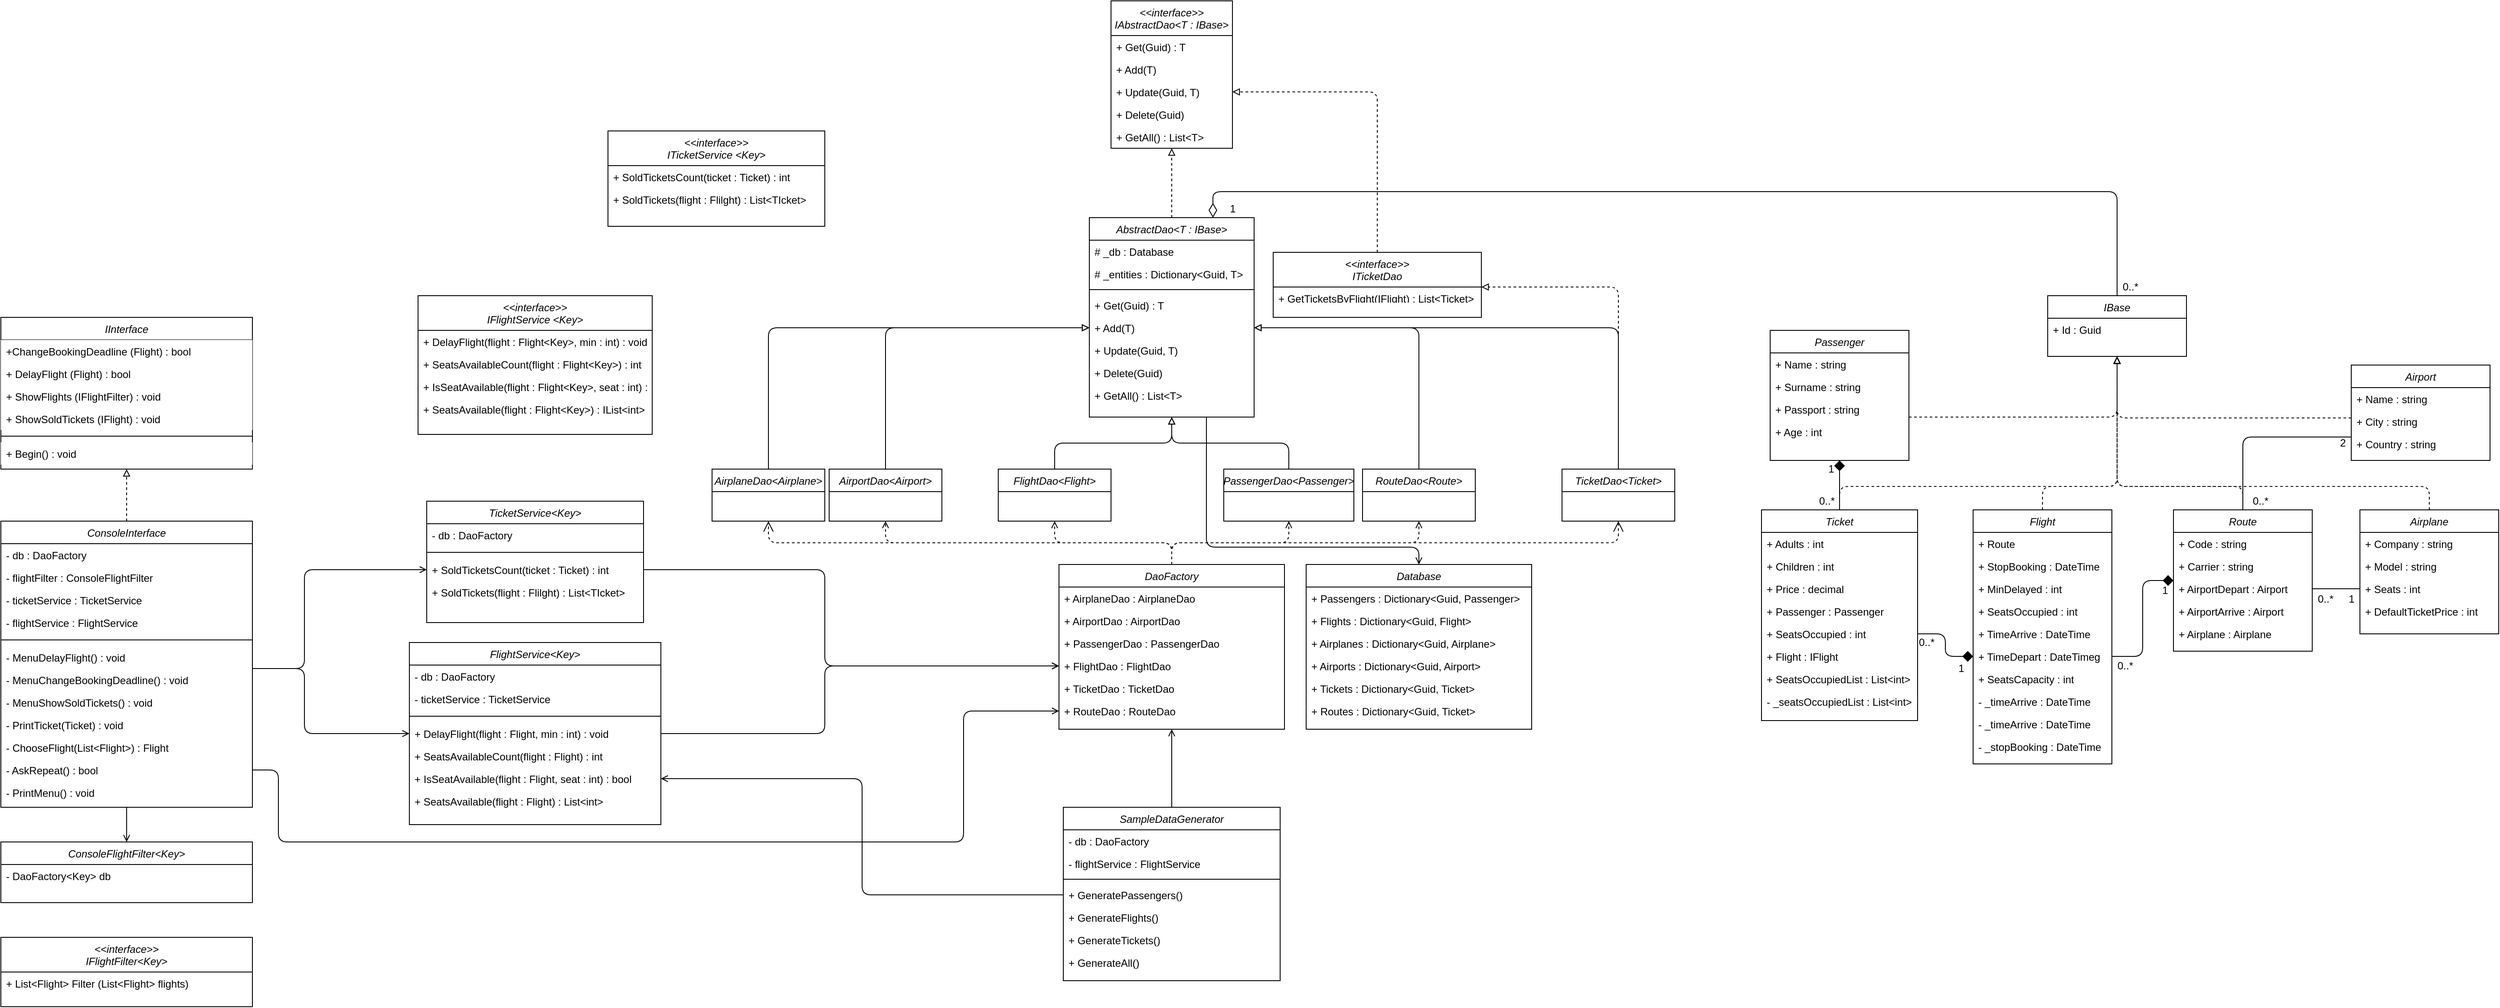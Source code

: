 <mxfile version="14.1.8" type="device" pages="2"><diagram id="C5RBs43oDa-KdzZeNtuy" name="Page-1"><mxGraphModel dx="1464" dy="874" grid="1" gridSize="10" guides="1" tooltips="1" connect="1" arrows="1" fold="1" page="1" pageScale="1" pageWidth="827" pageHeight="1169" math="0" shadow="0"><root><mxCell id="WIyWlLk6GJQsqaUBKTNV-0"/><mxCell id="WIyWlLk6GJQsqaUBKTNV-1" parent="WIyWlLk6GJQsqaUBKTNV-0"/><mxCell id="JJgaeZd14gcc6xKZ5FGN-66" value="IInterface" style="swimlane;fontStyle=2;align=center;verticalAlign=top;childLayout=stackLayout;horizontal=1;startSize=26;horizontalStack=0;resizeParent=1;resizeLast=0;collapsible=1;marginBottom=0;rounded=0;shadow=0;strokeWidth=1;" parent="WIyWlLk6GJQsqaUBKTNV-1" vertex="1"><mxGeometry x="480" y="485" width="290" height="175" as="geometry"><mxRectangle x="410" y="130" width="160" height="26" as="alternateBounds"/></mxGeometry></mxCell><mxCell id="JJgaeZd14gcc6xKZ5FGN-68" value="+ChangeBookingDeadline (Flight) : bool " style="text;align=left;verticalAlign=top;spacingLeft=4;spacingRight=4;overflow=hidden;rotatable=0;points=[[0,0.5],[1,0.5]];portConstraint=eastwest;rounded=0;shadow=0;html=0;fillColor=#ffffff;" parent="JJgaeZd14gcc6xKZ5FGN-66" vertex="1"><mxGeometry y="26" width="290" height="26" as="geometry"/></mxCell><mxCell id="JJgaeZd14gcc6xKZ5FGN-76" value="+ DelayFlight (Flight) : bool" style="text;align=left;verticalAlign=top;spacingLeft=4;spacingRight=4;overflow=hidden;rotatable=0;points=[[0,0.5],[1,0.5]];portConstraint=eastwest;rounded=0;shadow=0;html=0;fillColor=#ffffff;" parent="JJgaeZd14gcc6xKZ5FGN-66" vertex="1"><mxGeometry y="52" width="290" height="26" as="geometry"/></mxCell><mxCell id="JJgaeZd14gcc6xKZ5FGN-77" value="+ ShowFlights (IFlightFilter) : void" style="text;align=left;verticalAlign=top;spacingLeft=4;spacingRight=4;overflow=hidden;rotatable=0;points=[[0,0.5],[1,0.5]];portConstraint=eastwest;rounded=0;shadow=0;html=0;fillColor=#ffffff;" parent="JJgaeZd14gcc6xKZ5FGN-66" vertex="1"><mxGeometry y="78" width="290" height="26" as="geometry"/></mxCell><mxCell id="46fB9HQDOvjlpllMCE_p-1" value="+ ShowSoldTickets (IFlight) : void" style="text;align=left;verticalAlign=top;spacingLeft=4;spacingRight=4;overflow=hidden;rotatable=0;points=[[0,0.5],[1,0.5]];portConstraint=eastwest;rounded=0;shadow=0;html=0;fillColor=#ffffff;" parent="JJgaeZd14gcc6xKZ5FGN-66" vertex="1"><mxGeometry y="104" width="290" height="26" as="geometry"/></mxCell><mxCell id="JJgaeZd14gcc6xKZ5FGN-72" value="" style="line;html=1;strokeWidth=1;align=left;verticalAlign=middle;spacingTop=-1;spacingLeft=3;spacingRight=3;rotatable=0;labelPosition=right;points=[];portConstraint=eastwest;" parent="JJgaeZd14gcc6xKZ5FGN-66" vertex="1"><mxGeometry y="130" width="290" height="14" as="geometry"/></mxCell><mxCell id="46fB9HQDOvjlpllMCE_p-0" value="+ Begin() : void" style="text;align=left;verticalAlign=top;spacingLeft=4;spacingRight=4;overflow=hidden;rotatable=0;points=[[0,0.5],[1,0.5]];portConstraint=eastwest;rounded=0;shadow=0;html=0;fillColor=#ffffff;" parent="JJgaeZd14gcc6xKZ5FGN-66" vertex="1"><mxGeometry y="144" width="290" height="26" as="geometry"/></mxCell><mxCell id="46fB9HQDOvjlpllMCE_p-19" style="edgeStyle=orthogonalEdgeStyle;rounded=0;orthogonalLoop=1;jettySize=auto;html=1;exitX=0.5;exitY=0;exitDx=0;exitDy=0;entryX=0.5;entryY=1;entryDx=0;entryDy=0;endArrow=none;endFill=0;startArrow=open;startFill=0;" parent="WIyWlLk6GJQsqaUBKTNV-1" source="fCYOUldwhm7aXU8k1JLk-16" target="46fB9HQDOvjlpllMCE_p-2" edge="1"><mxGeometry relative="1" as="geometry"><mxPoint x="625" y="1090" as="sourcePoint"/></mxGeometry></mxCell><mxCell id="JJgaeZd14gcc6xKZ5FGN-79" value="&lt;&lt;interface&gt;&gt;&#10;IAbstractDao&lt;T : IBase&gt;" style="swimlane;fontStyle=2;align=center;verticalAlign=top;childLayout=stackLayout;horizontal=1;startSize=40;horizontalStack=0;resizeParent=1;resizeLast=0;collapsible=1;marginBottom=0;rounded=0;shadow=0;strokeWidth=1;" parent="WIyWlLk6GJQsqaUBKTNV-1" vertex="1"><mxGeometry x="1760" y="120" width="140" height="170" as="geometry"><mxRectangle x="410" y="130" width="160" height="26" as="alternateBounds"/></mxGeometry></mxCell><mxCell id="JJgaeZd14gcc6xKZ5FGN-80" value="+ Get(Guid) : T" style="text;align=left;verticalAlign=top;spacingLeft=4;spacingRight=4;overflow=hidden;rotatable=0;points=[[0,0.5],[1,0.5]];portConstraint=eastwest;" parent="JJgaeZd14gcc6xKZ5FGN-79" vertex="1"><mxGeometry y="40" width="140" height="26" as="geometry"/></mxCell><mxCell id="JJgaeZd14gcc6xKZ5FGN-81" value="+ Add(T)" style="text;align=left;verticalAlign=top;spacingLeft=4;spacingRight=4;overflow=hidden;rotatable=0;points=[[0,0.5],[1,0.5]];portConstraint=eastwest;rounded=0;shadow=0;html=0;" parent="JJgaeZd14gcc6xKZ5FGN-79" vertex="1"><mxGeometry y="66" width="140" height="26" as="geometry"/></mxCell><mxCell id="JJgaeZd14gcc6xKZ5FGN-82" value="+ Update(Guid, T)" style="text;align=left;verticalAlign=top;spacingLeft=4;spacingRight=4;overflow=hidden;rotatable=0;points=[[0,0.5],[1,0.5]];portConstraint=eastwest;rounded=0;shadow=0;html=0;" parent="JJgaeZd14gcc6xKZ5FGN-79" vertex="1"><mxGeometry y="92" width="140" height="26" as="geometry"/></mxCell><mxCell id="JJgaeZd14gcc6xKZ5FGN-83" value="+ Delete(Guid)" style="text;align=left;verticalAlign=top;spacingLeft=4;spacingRight=4;overflow=hidden;rotatable=0;points=[[0,0.5],[1,0.5]];portConstraint=eastwest;rounded=0;shadow=0;html=0;" parent="JJgaeZd14gcc6xKZ5FGN-79" vertex="1"><mxGeometry y="118" width="140" height="26" as="geometry"/></mxCell><mxCell id="JJgaeZd14gcc6xKZ5FGN-84" value="+ GetAll() : List&lt;T&gt;" style="text;align=left;verticalAlign=top;spacingLeft=4;spacingRight=4;overflow=hidden;rotatable=0;points=[[0,0.5],[1,0.5]];portConstraint=eastwest;rounded=0;shadow=0;html=0;" parent="JJgaeZd14gcc6xKZ5FGN-79" vertex="1"><mxGeometry y="144" width="140" height="26" as="geometry"/></mxCell><mxCell id="JJgaeZd14gcc6xKZ5FGN-162" style="edgeStyle=orthogonalEdgeStyle;rounded=1;orthogonalLoop=1;jettySize=auto;html=1;exitX=0.5;exitY=0;exitDx=0;exitDy=0;entryX=1;entryY=0.5;entryDx=0;entryDy=0;dashed=1;endArrow=block;endFill=0;" parent="WIyWlLk6GJQsqaUBKTNV-1" source="JJgaeZd14gcc6xKZ5FGN-101" target="JJgaeZd14gcc6xKZ5FGN-82" edge="1"><mxGeometry relative="1" as="geometry"/></mxCell><mxCell id="JJgaeZd14gcc6xKZ5FGN-101" value="&lt;&lt;interface&gt;&gt;&#10;ITicketDao" style="swimlane;fontStyle=2;align=center;verticalAlign=top;childLayout=stackLayout;horizontal=1;startSize=40;horizontalStack=0;resizeParent=1;resizeLast=0;collapsible=1;marginBottom=0;rounded=0;shadow=0;strokeWidth=1;" parent="WIyWlLk6GJQsqaUBKTNV-1" vertex="1"><mxGeometry x="1947" y="410" width="240" height="75" as="geometry"><mxRectangle x="410" y="130" width="160" height="26" as="alternateBounds"/></mxGeometry></mxCell><mxCell id="JJgaeZd14gcc6xKZ5FGN-125" value="+ GetTicketsByFlight(IFlight) : List&lt;Ticket&gt;" style="text;align=left;verticalAlign=top;spacingLeft=4;spacingRight=4;overflow=hidden;rotatable=0;points=[[0,0.5],[1,0.5]];portConstraint=eastwest;rounded=0;shadow=0;html=0;" parent="JJgaeZd14gcc6xKZ5FGN-101" vertex="1"><mxGeometry y="40" width="240" height="14" as="geometry"/></mxCell><mxCell id="JJgaeZd14gcc6xKZ5FGN-163" style="edgeStyle=orthogonalEdgeStyle;rounded=0;orthogonalLoop=1;jettySize=auto;html=1;exitX=0.5;exitY=0;exitDx=0;exitDy=0;entryX=0.5;entryY=1;entryDx=0;entryDy=0;dashed=1;endArrow=block;endFill=0;" parent="WIyWlLk6GJQsqaUBKTNV-1" source="JJgaeZd14gcc6xKZ5FGN-103" target="JJgaeZd14gcc6xKZ5FGN-79" edge="1"><mxGeometry relative="1" as="geometry"/></mxCell><mxCell id="46fB9HQDOvjlpllMCE_p-120" style="edgeStyle=orthogonalEdgeStyle;rounded=1;orthogonalLoop=1;jettySize=auto;html=1;exitX=0.75;exitY=0;exitDx=0;exitDy=0;startArrow=diamondThin;startFill=0;startSize=14;endArrow=none;endFill=0;endSize=10;entryX=0.5;entryY=0;entryDx=0;entryDy=0;" parent="WIyWlLk6GJQsqaUBKTNV-1" source="JJgaeZd14gcc6xKZ5FGN-103" target="46fB9HQDOvjlpllMCE_p-107" edge="1"><mxGeometry relative="1" as="geometry"><mxPoint x="3000" y="320" as="targetPoint"/><Array as="points"><mxPoint x="1878" y="340"/><mxPoint x="2920" y="340"/></Array></mxGeometry></mxCell><mxCell id="JJgaeZd14gcc6xKZ5FGN-103" value="AbstractDao&lt;T : IBase&gt;" style="swimlane;fontStyle=2;align=center;verticalAlign=top;childLayout=stackLayout;horizontal=1;startSize=26;horizontalStack=0;resizeParent=1;resizeLast=0;collapsible=1;marginBottom=0;rounded=0;shadow=0;strokeWidth=1;" parent="WIyWlLk6GJQsqaUBKTNV-1" vertex="1"><mxGeometry x="1735" y="370" width="190" height="230" as="geometry"><mxRectangle x="410" y="130" width="160" height="26" as="alternateBounds"/></mxGeometry></mxCell><mxCell id="JJgaeZd14gcc6xKZ5FGN-111" value="# _db : Database" style="text;align=left;verticalAlign=top;spacingLeft=4;spacingRight=4;overflow=hidden;rotatable=0;points=[[0,0.5],[1,0.5]];portConstraint=eastwest;rounded=0;shadow=0;html=0;" parent="JJgaeZd14gcc6xKZ5FGN-103" vertex="1"><mxGeometry y="26" width="190" height="26" as="geometry"/></mxCell><mxCell id="JJgaeZd14gcc6xKZ5FGN-112" value="# _entities : Dictionary&lt;Guid, T&gt;" style="text;align=left;verticalAlign=top;spacingLeft=4;spacingRight=4;overflow=hidden;rotatable=0;points=[[0,0.5],[1,0.5]];portConstraint=eastwest;rounded=0;shadow=0;html=0;" parent="JJgaeZd14gcc6xKZ5FGN-103" vertex="1"><mxGeometry y="52" width="190" height="26" as="geometry"/></mxCell><mxCell id="JJgaeZd14gcc6xKZ5FGN-109" value="" style="line;html=1;strokeWidth=1;align=left;verticalAlign=middle;spacingTop=-1;spacingLeft=3;spacingRight=3;rotatable=0;labelPosition=right;points=[];portConstraint=eastwest;" parent="JJgaeZd14gcc6xKZ5FGN-103" vertex="1"><mxGeometry y="78" width="190" height="10" as="geometry"/></mxCell><mxCell id="JJgaeZd14gcc6xKZ5FGN-104" value="+ Get(Guid) : T" style="text;align=left;verticalAlign=top;spacingLeft=4;spacingRight=4;overflow=hidden;rotatable=0;points=[[0,0.5],[1,0.5]];portConstraint=eastwest;" parent="JJgaeZd14gcc6xKZ5FGN-103" vertex="1"><mxGeometry y="88" width="190" height="26" as="geometry"/></mxCell><mxCell id="JJgaeZd14gcc6xKZ5FGN-105" value="+ Add(T)" style="text;align=left;verticalAlign=top;spacingLeft=4;spacingRight=4;overflow=hidden;rotatable=0;points=[[0,0.5],[1,0.5]];portConstraint=eastwest;rounded=0;shadow=0;html=0;" parent="JJgaeZd14gcc6xKZ5FGN-103" vertex="1"><mxGeometry y="114" width="190" height="26" as="geometry"/></mxCell><mxCell id="JJgaeZd14gcc6xKZ5FGN-106" value="+ Update(Guid, T)" style="text;align=left;verticalAlign=top;spacingLeft=4;spacingRight=4;overflow=hidden;rotatable=0;points=[[0,0.5],[1,0.5]];portConstraint=eastwest;rounded=0;shadow=0;html=0;" parent="JJgaeZd14gcc6xKZ5FGN-103" vertex="1"><mxGeometry y="140" width="190" height="26" as="geometry"/></mxCell><mxCell id="JJgaeZd14gcc6xKZ5FGN-107" value="+ Delete(Guid)" style="text;align=left;verticalAlign=top;spacingLeft=4;spacingRight=4;overflow=hidden;rotatable=0;points=[[0,0.5],[1,0.5]];portConstraint=eastwest;rounded=0;shadow=0;html=0;" parent="JJgaeZd14gcc6xKZ5FGN-103" vertex="1"><mxGeometry y="166" width="190" height="26" as="geometry"/></mxCell><mxCell id="JJgaeZd14gcc6xKZ5FGN-108" value="+ GetAll() : List&lt;T&gt;" style="text;align=left;verticalAlign=top;spacingLeft=4;spacingRight=4;overflow=hidden;rotatable=0;points=[[0,0.5],[1,0.5]];portConstraint=eastwest;rounded=0;shadow=0;html=0;" parent="JJgaeZd14gcc6xKZ5FGN-103" vertex="1"><mxGeometry y="192" width="190" height="26" as="geometry"/></mxCell><mxCell id="JJgaeZd14gcc6xKZ5FGN-164" style="edgeStyle=orthogonalEdgeStyle;rounded=1;orthogonalLoop=1;jettySize=auto;html=1;exitX=0.5;exitY=0;exitDx=0;exitDy=0;entryX=0;entryY=0.5;entryDx=0;entryDy=0;endArrow=block;endFill=0;" parent="WIyWlLk6GJQsqaUBKTNV-1" source="JJgaeZd14gcc6xKZ5FGN-113" target="JJgaeZd14gcc6xKZ5FGN-105" edge="1"><mxGeometry relative="1" as="geometry"/></mxCell><mxCell id="JJgaeZd14gcc6xKZ5FGN-113" value="AirplaneDao&lt;Airplane&gt;" style="swimlane;fontStyle=2;align=center;verticalAlign=top;childLayout=stackLayout;horizontal=1;startSize=26;horizontalStack=0;resizeParent=1;resizeLast=0;collapsible=1;marginBottom=0;rounded=0;shadow=0;strokeWidth=1;" parent="WIyWlLk6GJQsqaUBKTNV-1" vertex="1"><mxGeometry x="1300" y="660" width="130" height="60" as="geometry"><mxRectangle x="410" y="130" width="160" height="26" as="alternateBounds"/></mxGeometry></mxCell><mxCell id="JJgaeZd14gcc6xKZ5FGN-165" style="edgeStyle=orthogonalEdgeStyle;rounded=1;orthogonalLoop=1;jettySize=auto;html=1;exitX=0.5;exitY=0;exitDx=0;exitDy=0;entryX=0;entryY=0.5;entryDx=0;entryDy=0;endArrow=block;endFill=0;" parent="WIyWlLk6GJQsqaUBKTNV-1" source="JJgaeZd14gcc6xKZ5FGN-115" target="JJgaeZd14gcc6xKZ5FGN-105" edge="1"><mxGeometry relative="1" as="geometry"/></mxCell><mxCell id="JJgaeZd14gcc6xKZ5FGN-115" value="AirportDao&lt;Airport&gt;" style="swimlane;fontStyle=2;align=center;verticalAlign=top;childLayout=stackLayout;horizontal=1;startSize=26;horizontalStack=0;resizeParent=1;resizeLast=0;collapsible=1;marginBottom=0;rounded=0;shadow=0;strokeWidth=1;" parent="WIyWlLk6GJQsqaUBKTNV-1" vertex="1"><mxGeometry x="1435" y="660" width="130" height="60" as="geometry"><mxRectangle x="410" y="130" width="160" height="26" as="alternateBounds"/></mxGeometry></mxCell><mxCell id="JJgaeZd14gcc6xKZ5FGN-166" style="edgeStyle=orthogonalEdgeStyle;rounded=1;orthogonalLoop=1;jettySize=auto;html=1;exitX=0.5;exitY=0;exitDx=0;exitDy=0;entryX=0.5;entryY=1;entryDx=0;entryDy=0;endArrow=block;endFill=0;" parent="WIyWlLk6GJQsqaUBKTNV-1" source="JJgaeZd14gcc6xKZ5FGN-117" target="JJgaeZd14gcc6xKZ5FGN-103" edge="1"><mxGeometry relative="1" as="geometry"/></mxCell><mxCell id="JJgaeZd14gcc6xKZ5FGN-117" value="FlightDao&lt;Flight&gt;" style="swimlane;fontStyle=2;align=center;verticalAlign=top;childLayout=stackLayout;horizontal=1;startSize=26;horizontalStack=0;resizeParent=1;resizeLast=0;collapsible=1;marginBottom=0;rounded=0;shadow=0;strokeWidth=1;" parent="WIyWlLk6GJQsqaUBKTNV-1" vertex="1"><mxGeometry x="1630" y="660" width="130" height="60" as="geometry"><mxRectangle x="410" y="130" width="160" height="26" as="alternateBounds"/></mxGeometry></mxCell><mxCell id="JJgaeZd14gcc6xKZ5FGN-167" style="edgeStyle=orthogonalEdgeStyle;rounded=1;orthogonalLoop=1;jettySize=auto;html=1;exitX=0.5;exitY=0;exitDx=0;exitDy=0;entryX=0.5;entryY=1;entryDx=0;entryDy=0;endArrow=block;endFill=0;" parent="WIyWlLk6GJQsqaUBKTNV-1" source="JJgaeZd14gcc6xKZ5FGN-119" target="JJgaeZd14gcc6xKZ5FGN-103" edge="1"><mxGeometry relative="1" as="geometry"/></mxCell><mxCell id="JJgaeZd14gcc6xKZ5FGN-119" value="PassengerDao&lt;Passenger&gt;" style="swimlane;fontStyle=2;align=center;verticalAlign=top;childLayout=stackLayout;horizontal=1;startSize=26;horizontalStack=0;resizeParent=1;resizeLast=0;collapsible=1;marginBottom=0;rounded=0;shadow=0;strokeWidth=1;" parent="WIyWlLk6GJQsqaUBKTNV-1" vertex="1"><mxGeometry x="1890" y="660" width="150" height="60" as="geometry"><mxRectangle x="410" y="130" width="160" height="26" as="alternateBounds"/></mxGeometry></mxCell><mxCell id="JJgaeZd14gcc6xKZ5FGN-168" style="edgeStyle=orthogonalEdgeStyle;rounded=1;orthogonalLoop=1;jettySize=auto;html=1;exitX=0.5;exitY=0;exitDx=0;exitDy=0;entryX=1;entryY=0.5;entryDx=0;entryDy=0;endArrow=block;endFill=0;" parent="WIyWlLk6GJQsqaUBKTNV-1" source="JJgaeZd14gcc6xKZ5FGN-121" target="JJgaeZd14gcc6xKZ5FGN-105" edge="1"><mxGeometry relative="1" as="geometry"/></mxCell><mxCell id="JJgaeZd14gcc6xKZ5FGN-121" value="RouteDao&lt;Route&gt;" style="swimlane;fontStyle=2;align=center;verticalAlign=top;childLayout=stackLayout;horizontal=1;startSize=26;horizontalStack=0;resizeParent=1;resizeLast=0;collapsible=1;marginBottom=0;rounded=0;shadow=0;strokeWidth=1;" parent="WIyWlLk6GJQsqaUBKTNV-1" vertex="1"><mxGeometry x="2050" y="660" width="130" height="60" as="geometry"><mxRectangle x="410" y="130" width="160" height="26" as="alternateBounds"/></mxGeometry></mxCell><mxCell id="JJgaeZd14gcc6xKZ5FGN-169" style="edgeStyle=orthogonalEdgeStyle;rounded=1;orthogonalLoop=1;jettySize=auto;html=1;exitX=0.5;exitY=0;exitDx=0;exitDy=0;entryX=1;entryY=0.5;entryDx=0;entryDy=0;endArrow=block;endFill=0;" parent="WIyWlLk6GJQsqaUBKTNV-1" source="JJgaeZd14gcc6xKZ5FGN-123" target="JJgaeZd14gcc6xKZ5FGN-105" edge="1"><mxGeometry relative="1" as="geometry"/></mxCell><mxCell id="JJgaeZd14gcc6xKZ5FGN-170" style="edgeStyle=orthogonalEdgeStyle;rounded=1;orthogonalLoop=1;jettySize=auto;html=1;exitX=0.5;exitY=0;exitDx=0;exitDy=0;dashed=1;endArrow=block;endFill=0;" parent="WIyWlLk6GJQsqaUBKTNV-1" source="JJgaeZd14gcc6xKZ5FGN-123" edge="1"><mxGeometry relative="1" as="geometry"><mxPoint x="2187" y="450" as="targetPoint"/><Array as="points"><mxPoint x="2345" y="450"/><mxPoint x="2187" y="450"/></Array></mxGeometry></mxCell><mxCell id="JJgaeZd14gcc6xKZ5FGN-123" value="TicketDao&lt;Ticket&gt;" style="swimlane;fontStyle=2;align=center;verticalAlign=top;childLayout=stackLayout;horizontal=1;startSize=26;horizontalStack=0;resizeParent=1;resizeLast=0;collapsible=1;marginBottom=0;rounded=0;shadow=0;strokeWidth=1;" parent="WIyWlLk6GJQsqaUBKTNV-1" vertex="1"><mxGeometry x="2280" y="660" width="130" height="60" as="geometry"><mxRectangle x="410" y="130" width="160" height="26" as="alternateBounds"/></mxGeometry></mxCell><mxCell id="JJgaeZd14gcc6xKZ5FGN-126" value="Database" style="swimlane;fontStyle=2;align=center;verticalAlign=top;childLayout=stackLayout;horizontal=1;startSize=26;horizontalStack=0;resizeParent=1;resizeLast=0;collapsible=1;marginBottom=0;rounded=0;shadow=0;strokeWidth=1;" parent="WIyWlLk6GJQsqaUBKTNV-1" vertex="1"><mxGeometry x="1985" y="770" width="260" height="190" as="geometry"><mxRectangle x="410" y="130" width="160" height="26" as="alternateBounds"/></mxGeometry></mxCell><mxCell id="JJgaeZd14gcc6xKZ5FGN-127" value="+ Passengers : Dictionary&lt;Guid, Passenger&gt;" style="text;align=left;verticalAlign=top;spacingLeft=4;spacingRight=4;overflow=hidden;rotatable=0;points=[[0,0.5],[1,0.5]];portConstraint=eastwest;rounded=0;shadow=0;html=0;" parent="JJgaeZd14gcc6xKZ5FGN-126" vertex="1"><mxGeometry y="26" width="260" height="26" as="geometry"/></mxCell><mxCell id="JJgaeZd14gcc6xKZ5FGN-135" value="+ Flights : Dictionary&lt;Guid, Flight&gt;" style="text;align=left;verticalAlign=top;spacingLeft=4;spacingRight=4;overflow=hidden;rotatable=0;points=[[0,0.5],[1,0.5]];portConstraint=eastwest;rounded=0;shadow=0;html=0;" parent="JJgaeZd14gcc6xKZ5FGN-126" vertex="1"><mxGeometry y="52" width="260" height="26" as="geometry"/></mxCell><mxCell id="JJgaeZd14gcc6xKZ5FGN-137" value="+ Airplanes : Dictionary&lt;Guid, Airplane&gt;" style="text;align=left;verticalAlign=top;spacingLeft=4;spacingRight=4;overflow=hidden;rotatable=0;points=[[0,0.5],[1,0.5]];portConstraint=eastwest;rounded=0;shadow=0;html=0;" parent="JJgaeZd14gcc6xKZ5FGN-126" vertex="1"><mxGeometry y="78" width="260" height="26" as="geometry"/></mxCell><mxCell id="JJgaeZd14gcc6xKZ5FGN-138" value="+ Airports : Dictionary&lt;Guid, Airport&gt;" style="text;align=left;verticalAlign=top;spacingLeft=4;spacingRight=4;overflow=hidden;rotatable=0;points=[[0,0.5],[1,0.5]];portConstraint=eastwest;rounded=0;shadow=0;html=0;" parent="JJgaeZd14gcc6xKZ5FGN-126" vertex="1"><mxGeometry y="104" width="260" height="26" as="geometry"/></mxCell><mxCell id="JJgaeZd14gcc6xKZ5FGN-139" value="+ Tickets : Dictionary&lt;Guid, Ticket&gt;" style="text;align=left;verticalAlign=top;spacingLeft=4;spacingRight=4;overflow=hidden;rotatable=0;points=[[0,0.5],[1,0.5]];portConstraint=eastwest;rounded=0;shadow=0;html=0;" parent="JJgaeZd14gcc6xKZ5FGN-126" vertex="1"><mxGeometry y="130" width="260" height="26" as="geometry"/></mxCell><mxCell id="JJgaeZd14gcc6xKZ5FGN-136" value="+ Routes : Dictionary&lt;Guid, Ticket&gt;" style="text;align=left;verticalAlign=top;spacingLeft=4;spacingRight=4;overflow=hidden;rotatable=0;points=[[0,0.5],[1,0.5]];portConstraint=eastwest;rounded=0;shadow=0;html=0;" parent="JJgaeZd14gcc6xKZ5FGN-126" vertex="1"><mxGeometry y="156" width="260" height="26" as="geometry"/></mxCell><mxCell id="M0QKI2oY70e1LWwj5mDK-0" style="edgeStyle=none;rounded=0;orthogonalLoop=1;jettySize=auto;html=1;exitX=0.5;exitY=0;exitDx=0;exitDy=0;entryX=0.5;entryY=1;entryDx=0;entryDy=0;startArrow=none;startFill=0;startSize=14;endArrow=open;endFill=0;endSize=6;" parent="WIyWlLk6GJQsqaUBKTNV-1" source="JJgaeZd14gcc6xKZ5FGN-140" target="JJgaeZd14gcc6xKZ5FGN-149" edge="1"><mxGeometry relative="1" as="geometry"/></mxCell><mxCell id="JJgaeZd14gcc6xKZ5FGN-140" value="SampleDataGenerator" style="swimlane;fontStyle=2;align=center;verticalAlign=top;childLayout=stackLayout;horizontal=1;startSize=26;horizontalStack=0;resizeParent=1;resizeLast=0;collapsible=1;marginBottom=0;rounded=0;shadow=0;strokeWidth=1;" parent="WIyWlLk6GJQsqaUBKTNV-1" vertex="1"><mxGeometry x="1705" y="1050" width="250" height="200" as="geometry"><mxRectangle x="410" y="130" width="160" height="26" as="alternateBounds"/></mxGeometry></mxCell><mxCell id="JJgaeZd14gcc6xKZ5FGN-141" value="- db : DaoFactory" style="text;align=left;verticalAlign=top;spacingLeft=4;spacingRight=4;overflow=hidden;rotatable=0;points=[[0,0.5],[1,0.5]];portConstraint=eastwest;rounded=0;shadow=0;html=0;" parent="JJgaeZd14gcc6xKZ5FGN-140" vertex="1"><mxGeometry y="26" width="250" height="26" as="geometry"/></mxCell><mxCell id="JJgaeZd14gcc6xKZ5FGN-148" value="- flightService : FlightService" style="text;align=left;verticalAlign=top;spacingLeft=4;spacingRight=4;overflow=hidden;rotatable=0;points=[[0,0.5],[1,0.5]];portConstraint=eastwest;rounded=0;shadow=0;html=0;" parent="JJgaeZd14gcc6xKZ5FGN-140" vertex="1"><mxGeometry y="52" width="250" height="26" as="geometry"/></mxCell><mxCell id="JJgaeZd14gcc6xKZ5FGN-147" value="" style="line;html=1;strokeWidth=1;align=left;verticalAlign=middle;spacingTop=-1;spacingLeft=3;spacingRight=3;rotatable=0;labelPosition=right;points=[];portConstraint=eastwest;" parent="JJgaeZd14gcc6xKZ5FGN-140" vertex="1"><mxGeometry y="78" width="250" height="10" as="geometry"/></mxCell><mxCell id="JJgaeZd14gcc6xKZ5FGN-142" value="+ GeneratePassengers()" style="text;align=left;verticalAlign=top;spacingLeft=4;spacingRight=4;overflow=hidden;rotatable=0;points=[[0,0.5],[1,0.5]];portConstraint=eastwest;rounded=0;shadow=0;html=0;" parent="JJgaeZd14gcc6xKZ5FGN-140" vertex="1"><mxGeometry y="88" width="250" height="26" as="geometry"/></mxCell><mxCell id="JJgaeZd14gcc6xKZ5FGN-143" value="+ GenerateFlights()" style="text;align=left;verticalAlign=top;spacingLeft=4;spacingRight=4;overflow=hidden;rotatable=0;points=[[0,0.5],[1,0.5]];portConstraint=eastwest;rounded=0;shadow=0;html=0;" parent="JJgaeZd14gcc6xKZ5FGN-140" vertex="1"><mxGeometry y="114" width="250" height="26" as="geometry"/></mxCell><mxCell id="JJgaeZd14gcc6xKZ5FGN-144" value="+ GenerateTickets()" style="text;align=left;verticalAlign=top;spacingLeft=4;spacingRight=4;overflow=hidden;rotatable=0;points=[[0,0.5],[1,0.5]];portConstraint=eastwest;rounded=0;shadow=0;html=0;" parent="JJgaeZd14gcc6xKZ5FGN-140" vertex="1"><mxGeometry y="140" width="250" height="26" as="geometry"/></mxCell><mxCell id="JJgaeZd14gcc6xKZ5FGN-145" value="+ GenerateAll()" style="text;align=left;verticalAlign=top;spacingLeft=4;spacingRight=4;overflow=hidden;rotatable=0;points=[[0,0.5],[1,0.5]];portConstraint=eastwest;rounded=0;shadow=0;html=0;" parent="JJgaeZd14gcc6xKZ5FGN-140" vertex="1"><mxGeometry y="166" width="250" height="26" as="geometry"/></mxCell><mxCell id="JJgaeZd14gcc6xKZ5FGN-176" style="edgeStyle=orthogonalEdgeStyle;rounded=1;orthogonalLoop=1;jettySize=auto;html=1;exitX=0.5;exitY=0;exitDx=0;exitDy=0;entryX=0.5;entryY=1;entryDx=0;entryDy=0;endArrow=open;endFill=0;endSize=10;dashed=1;" parent="WIyWlLk6GJQsqaUBKTNV-1" source="JJgaeZd14gcc6xKZ5FGN-149" target="JJgaeZd14gcc6xKZ5FGN-113" edge="1"><mxGeometry relative="1" as="geometry"/></mxCell><mxCell id="JJgaeZd14gcc6xKZ5FGN-177" style="edgeStyle=orthogonalEdgeStyle;rounded=1;orthogonalLoop=1;jettySize=auto;html=1;exitX=0.5;exitY=0;exitDx=0;exitDy=0;entryX=0.5;entryY=1;entryDx=0;entryDy=0;endArrow=open;endFill=0;dashed=1;" parent="WIyWlLk6GJQsqaUBKTNV-1" source="JJgaeZd14gcc6xKZ5FGN-149" target="JJgaeZd14gcc6xKZ5FGN-115" edge="1"><mxGeometry relative="1" as="geometry"/></mxCell><mxCell id="JJgaeZd14gcc6xKZ5FGN-178" style="edgeStyle=orthogonalEdgeStyle;rounded=1;orthogonalLoop=1;jettySize=auto;html=1;exitX=0.5;exitY=0;exitDx=0;exitDy=0;entryX=0.5;entryY=1;entryDx=0;entryDy=0;endArrow=open;endFill=0;dashed=1;startArrow=none;startFill=0;" parent="WIyWlLk6GJQsqaUBKTNV-1" source="JJgaeZd14gcc6xKZ5FGN-149" target="JJgaeZd14gcc6xKZ5FGN-117" edge="1"><mxGeometry relative="1" as="geometry"/></mxCell><mxCell id="JJgaeZd14gcc6xKZ5FGN-179" style="edgeStyle=orthogonalEdgeStyle;rounded=1;orthogonalLoop=1;jettySize=auto;html=1;exitX=0.5;exitY=0;exitDx=0;exitDy=0;entryX=0.5;entryY=1;entryDx=0;entryDy=0;endArrow=open;endFill=0;dashed=1;" parent="WIyWlLk6GJQsqaUBKTNV-1" source="JJgaeZd14gcc6xKZ5FGN-149" target="JJgaeZd14gcc6xKZ5FGN-119" edge="1"><mxGeometry relative="1" as="geometry"/></mxCell><mxCell id="JJgaeZd14gcc6xKZ5FGN-180" style="edgeStyle=orthogonalEdgeStyle;rounded=1;orthogonalLoop=1;jettySize=auto;html=1;exitX=0.5;exitY=0;exitDx=0;exitDy=0;entryX=0.5;entryY=1;entryDx=0;entryDy=0;endArrow=open;endFill=0;dashed=1;" parent="WIyWlLk6GJQsqaUBKTNV-1" source="JJgaeZd14gcc6xKZ5FGN-149" target="JJgaeZd14gcc6xKZ5FGN-121" edge="1"><mxGeometry relative="1" as="geometry"/></mxCell><mxCell id="JJgaeZd14gcc6xKZ5FGN-181" style="edgeStyle=orthogonalEdgeStyle;rounded=1;orthogonalLoop=1;jettySize=auto;html=1;exitX=0.5;exitY=0;exitDx=0;exitDy=0;entryX=0.5;entryY=1;entryDx=0;entryDy=0;endArrow=open;endFill=0;startArrow=none;startFill=0;endSize=10;startSize=10;dashed=1;" parent="WIyWlLk6GJQsqaUBKTNV-1" source="JJgaeZd14gcc6xKZ5FGN-149" target="JJgaeZd14gcc6xKZ5FGN-123" edge="1"><mxGeometry relative="1" as="geometry"/></mxCell><mxCell id="JJgaeZd14gcc6xKZ5FGN-183" style="edgeStyle=orthogonalEdgeStyle;rounded=1;orthogonalLoop=1;jettySize=auto;html=1;entryX=0.5;entryY=0;entryDx=0;entryDy=0;endArrow=open;endFill=0;startArrow=none;startFill=0;" parent="WIyWlLk6GJQsqaUBKTNV-1" target="JJgaeZd14gcc6xKZ5FGN-126" edge="1"><mxGeometry relative="1" as="geometry"><mxPoint x="1870" y="600" as="sourcePoint"/><Array as="points"><mxPoint x="1870" y="600"/><mxPoint x="1870" y="750"/><mxPoint x="2115" y="750"/></Array></mxGeometry></mxCell><mxCell id="JJgaeZd14gcc6xKZ5FGN-149" value="DaoFactory" style="swimlane;fontStyle=2;align=center;verticalAlign=top;childLayout=stackLayout;horizontal=1;startSize=26;horizontalStack=0;resizeParent=1;resizeLast=0;collapsible=1;marginBottom=0;rounded=0;shadow=0;strokeWidth=1;" parent="WIyWlLk6GJQsqaUBKTNV-1" vertex="1"><mxGeometry x="1700" y="770" width="260" height="190" as="geometry"><mxRectangle x="410" y="130" width="160" height="26" as="alternateBounds"/></mxGeometry></mxCell><mxCell id="JJgaeZd14gcc6xKZ5FGN-150" value="+ AirplaneDao : AirplaneDao" style="text;align=left;verticalAlign=top;spacingLeft=4;spacingRight=4;overflow=hidden;rotatable=0;points=[[0,0.5],[1,0.5]];portConstraint=eastwest;rounded=0;shadow=0;html=0;" parent="JJgaeZd14gcc6xKZ5FGN-149" vertex="1"><mxGeometry y="26" width="260" height="26" as="geometry"/></mxCell><mxCell id="JJgaeZd14gcc6xKZ5FGN-151" value="+ AirportDao : AirportDao" style="text;align=left;verticalAlign=top;spacingLeft=4;spacingRight=4;overflow=hidden;rotatable=0;points=[[0,0.5],[1,0.5]];portConstraint=eastwest;rounded=0;shadow=0;html=0;" parent="JJgaeZd14gcc6xKZ5FGN-149" vertex="1"><mxGeometry y="52" width="260" height="26" as="geometry"/></mxCell><mxCell id="JJgaeZd14gcc6xKZ5FGN-152" value="+ PassengerDao : PassengerDao" style="text;align=left;verticalAlign=top;spacingLeft=4;spacingRight=4;overflow=hidden;rotatable=0;points=[[0,0.5],[1,0.5]];portConstraint=eastwest;rounded=0;shadow=0;html=0;" parent="JJgaeZd14gcc6xKZ5FGN-149" vertex="1"><mxGeometry y="78" width="260" height="26" as="geometry"/></mxCell><mxCell id="JJgaeZd14gcc6xKZ5FGN-153" value="+ FlightDao : FlightDao" style="text;align=left;verticalAlign=top;spacingLeft=4;spacingRight=4;overflow=hidden;rotatable=0;points=[[0,0.5],[1,0.5]];portConstraint=eastwest;rounded=0;shadow=0;html=0;" parent="JJgaeZd14gcc6xKZ5FGN-149" vertex="1"><mxGeometry y="104" width="260" height="26" as="geometry"/></mxCell><mxCell id="JJgaeZd14gcc6xKZ5FGN-154" value="+ TicketDao : TicketDao" style="text;align=left;verticalAlign=top;spacingLeft=4;spacingRight=4;overflow=hidden;rotatable=0;points=[[0,0.5],[1,0.5]];portConstraint=eastwest;rounded=0;shadow=0;html=0;" parent="JJgaeZd14gcc6xKZ5FGN-149" vertex="1"><mxGeometry y="130" width="260" height="26" as="geometry"/></mxCell><mxCell id="JJgaeZd14gcc6xKZ5FGN-155" value="+ RouteDao : RouteDao" style="text;align=left;verticalAlign=top;spacingLeft=4;spacingRight=4;overflow=hidden;rotatable=0;points=[[0,0.5],[1,0.5]];portConstraint=eastwest;rounded=0;shadow=0;html=0;" parent="JJgaeZd14gcc6xKZ5FGN-149" vertex="1"><mxGeometry y="156" width="260" height="26" as="geometry"/></mxCell><mxCell id="46fB9HQDOvjlpllMCE_p-43" style="edgeStyle=orthogonalEdgeStyle;rounded=0;orthogonalLoop=1;jettySize=auto;html=1;exitX=0.5;exitY=0;exitDx=0;exitDy=0;entryX=0.5;entryY=1;entryDx=0;entryDy=0;endArrow=block;endFill=0;dashed=1;" parent="WIyWlLk6GJQsqaUBKTNV-1" source="46fB9HQDOvjlpllMCE_p-2" target="JJgaeZd14gcc6xKZ5FGN-66" edge="1"><mxGeometry relative="1" as="geometry"/></mxCell><mxCell id="46fB9HQDOvjlpllMCE_p-2" value="ConsoleInterface" style="swimlane;fontStyle=2;align=center;verticalAlign=top;childLayout=stackLayout;horizontal=1;startSize=26;horizontalStack=0;resizeParent=1;resizeLast=0;collapsible=1;marginBottom=0;rounded=0;shadow=0;strokeWidth=1;" parent="WIyWlLk6GJQsqaUBKTNV-1" vertex="1"><mxGeometry x="480" y="720" width="290" height="330" as="geometry"><mxRectangle x="410" y="130" width="160" height="26" as="alternateBounds"/></mxGeometry></mxCell><mxCell id="46fB9HQDOvjlpllMCE_p-9" value="- db : DaoFactory" style="text;align=left;verticalAlign=top;spacingLeft=4;spacingRight=4;overflow=hidden;rotatable=0;points=[[0,0.5],[1,0.5]];portConstraint=eastwest;rounded=0;shadow=0;html=0;" parent="46fB9HQDOvjlpllMCE_p-2" vertex="1"><mxGeometry y="26" width="290" height="26" as="geometry"/></mxCell><mxCell id="46fB9HQDOvjlpllMCE_p-10" value="- flightFilter : ConsoleFlightFilter" style="text;align=left;verticalAlign=top;spacingLeft=4;spacingRight=4;overflow=hidden;rotatable=0;points=[[0,0.5],[1,0.5]];portConstraint=eastwest;rounded=0;shadow=0;html=0;" parent="46fB9HQDOvjlpllMCE_p-2" vertex="1"><mxGeometry y="52" width="290" height="26" as="geometry"/></mxCell><mxCell id="46fB9HQDOvjlpllMCE_p-11" value="- ticketService : TicketService" style="text;align=left;verticalAlign=top;spacingLeft=4;spacingRight=4;overflow=hidden;rotatable=0;points=[[0,0.5],[1,0.5]];portConstraint=eastwest;rounded=0;shadow=0;html=0;" parent="46fB9HQDOvjlpllMCE_p-2" vertex="1"><mxGeometry y="78" width="290" height="26" as="geometry"/></mxCell><mxCell id="46fB9HQDOvjlpllMCE_p-12" value="- flightService : FlightService" style="text;align=left;verticalAlign=top;spacingLeft=4;spacingRight=4;overflow=hidden;rotatable=0;points=[[0,0.5],[1,0.5]];portConstraint=eastwest;rounded=0;shadow=0;html=0;" parent="46fB9HQDOvjlpllMCE_p-2" vertex="1"><mxGeometry y="104" width="290" height="26" as="geometry"/></mxCell><mxCell id="46fB9HQDOvjlpllMCE_p-3" value="" style="line;html=1;strokeWidth=1;align=left;verticalAlign=middle;spacingTop=-1;spacingLeft=3;spacingRight=3;rotatable=0;labelPosition=right;points=[];portConstraint=eastwest;" parent="46fB9HQDOvjlpllMCE_p-2" vertex="1"><mxGeometry y="130" width="290" height="14" as="geometry"/></mxCell><mxCell id="46fB9HQDOvjlpllMCE_p-8" value="- MenuDelayFlight() : void" style="text;align=left;verticalAlign=top;spacingLeft=4;spacingRight=4;overflow=hidden;rotatable=0;points=[[0,0.5],[1,0.5]];portConstraint=eastwest;rounded=0;shadow=0;html=0;" parent="46fB9HQDOvjlpllMCE_p-2" vertex="1"><mxGeometry y="144" width="290" height="26" as="geometry"/></mxCell><mxCell id="46fB9HQDOvjlpllMCE_p-13" value="- MenuChangeBookingDeadline() : void" style="text;align=left;verticalAlign=top;spacingLeft=4;spacingRight=4;overflow=hidden;rotatable=0;points=[[0,0.5],[1,0.5]];portConstraint=eastwest;rounded=0;shadow=0;html=0;" parent="46fB9HQDOvjlpllMCE_p-2" vertex="1"><mxGeometry y="170" width="290" height="26" as="geometry"/></mxCell><mxCell id="46fB9HQDOvjlpllMCE_p-14" value="- MenuShowSoldTickets() : void" style="text;align=left;verticalAlign=top;spacingLeft=4;spacingRight=4;overflow=hidden;rotatable=0;points=[[0,0.5],[1,0.5]];portConstraint=eastwest;rounded=0;shadow=0;html=0;" parent="46fB9HQDOvjlpllMCE_p-2" vertex="1"><mxGeometry y="196" width="290" height="26" as="geometry"/></mxCell><mxCell id="46fB9HQDOvjlpllMCE_p-15" value="- PrintTicket(Ticket) : void" style="text;align=left;verticalAlign=top;spacingLeft=4;spacingRight=4;overflow=hidden;rotatable=0;points=[[0,0.5],[1,0.5]];portConstraint=eastwest;rounded=0;shadow=0;html=0;" parent="46fB9HQDOvjlpllMCE_p-2" vertex="1"><mxGeometry y="222" width="290" height="26" as="geometry"/></mxCell><mxCell id="46fB9HQDOvjlpllMCE_p-16" value="- ChooseFlight(List&lt;Flight&gt;) : Flight" style="text;align=left;verticalAlign=top;spacingLeft=4;spacingRight=4;overflow=hidden;rotatable=0;points=[[0,0.5],[1,0.5]];portConstraint=eastwest;rounded=0;shadow=0;html=0;" parent="46fB9HQDOvjlpllMCE_p-2" vertex="1"><mxGeometry y="248" width="290" height="26" as="geometry"/></mxCell><mxCell id="46fB9HQDOvjlpllMCE_p-17" value="- AskRepeat() : bool" style="text;align=left;verticalAlign=top;spacingLeft=4;spacingRight=4;overflow=hidden;rotatable=0;points=[[0,0.5],[1,0.5]];portConstraint=eastwest;rounded=0;shadow=0;html=0;" parent="46fB9HQDOvjlpllMCE_p-2" vertex="1"><mxGeometry y="274" width="290" height="26" as="geometry"/></mxCell><mxCell id="46fB9HQDOvjlpllMCE_p-18" value="- PrintMenu() : void" style="text;align=left;verticalAlign=top;spacingLeft=4;spacingRight=4;overflow=hidden;rotatable=0;points=[[0,0.5],[1,0.5]];portConstraint=eastwest;rounded=0;shadow=0;html=0;" parent="46fB9HQDOvjlpllMCE_p-2" vertex="1"><mxGeometry y="300" width="290" height="26" as="geometry"/></mxCell><mxCell id="46fB9HQDOvjlpllMCE_p-20" value="FlightService&lt;Key&gt;" style="swimlane;fontStyle=2;align=center;verticalAlign=top;childLayout=stackLayout;horizontal=1;startSize=26;horizontalStack=0;resizeParent=1;resizeLast=0;collapsible=1;marginBottom=0;rounded=0;shadow=0;strokeWidth=1;" parent="WIyWlLk6GJQsqaUBKTNV-1" vertex="1"><mxGeometry x="951" y="860" width="290" height="210" as="geometry"><mxRectangle x="410" y="130" width="160" height="26" as="alternateBounds"/></mxGeometry></mxCell><mxCell id="46fB9HQDOvjlpllMCE_p-22" value="- db : DaoFactory" style="text;align=left;verticalAlign=top;spacingLeft=4;spacingRight=4;overflow=hidden;rotatable=0;points=[[0,0.5],[1,0.5]];portConstraint=eastwest;rounded=0;shadow=0;html=0;" parent="46fB9HQDOvjlpllMCE_p-20" vertex="1"><mxGeometry y="26" width="290" height="26" as="geometry"/></mxCell><mxCell id="46fB9HQDOvjlpllMCE_p-23" value="- ticketService : TicketService" style="text;align=left;verticalAlign=top;spacingLeft=4;spacingRight=4;overflow=hidden;rotatable=0;points=[[0,0.5],[1,0.5]];portConstraint=eastwest;rounded=0;shadow=0;html=0;" parent="46fB9HQDOvjlpllMCE_p-20" vertex="1"><mxGeometry y="52" width="290" height="26" as="geometry"/></mxCell><mxCell id="46fB9HQDOvjlpllMCE_p-21" value="" style="line;html=1;strokeWidth=1;align=left;verticalAlign=middle;spacingTop=-1;spacingLeft=3;spacingRight=3;rotatable=0;labelPosition=right;points=[];portConstraint=eastwest;" parent="46fB9HQDOvjlpllMCE_p-20" vertex="1"><mxGeometry y="78" width="290" height="14" as="geometry"/></mxCell><mxCell id="46fB9HQDOvjlpllMCE_p-27" value="+ DelayFlight(flight : Flight, min : int) : void" style="text;align=left;verticalAlign=top;spacingLeft=4;spacingRight=4;overflow=hidden;rotatable=0;points=[[0,0.5],[1,0.5]];portConstraint=eastwest;rounded=0;shadow=0;html=0;" parent="46fB9HQDOvjlpllMCE_p-20" vertex="1"><mxGeometry y="92" width="290" height="26" as="geometry"/></mxCell><mxCell id="46fB9HQDOvjlpllMCE_p-28" value="+ SeatsAvailableCount(flight : Flight) : int" style="text;align=left;verticalAlign=top;spacingLeft=4;spacingRight=4;overflow=hidden;rotatable=0;points=[[0,0.5],[1,0.5]];portConstraint=eastwest;rounded=0;shadow=0;html=0;" parent="46fB9HQDOvjlpllMCE_p-20" vertex="1"><mxGeometry y="118" width="290" height="26" as="geometry"/></mxCell><mxCell id="46fB9HQDOvjlpllMCE_p-29" value="+ IsSeatAvailable(flight : Flight, seat : int) : bool" style="text;align=left;verticalAlign=top;spacingLeft=4;spacingRight=4;overflow=hidden;rotatable=0;points=[[0,0.5],[1,0.5]];portConstraint=eastwest;rounded=0;shadow=0;html=0;" parent="46fB9HQDOvjlpllMCE_p-20" vertex="1"><mxGeometry y="144" width="290" height="26" as="geometry"/></mxCell><mxCell id="46fB9HQDOvjlpllMCE_p-30" value="+ SeatsAvailable(flight : Flight) : List&lt;int&gt;" style="text;align=left;verticalAlign=top;spacingLeft=4;spacingRight=4;overflow=hidden;rotatable=0;points=[[0,0.5],[1,0.5]];portConstraint=eastwest;rounded=0;shadow=0;html=0;" parent="46fB9HQDOvjlpllMCE_p-20" vertex="1"><mxGeometry y="170" width="290" height="26" as="geometry"/></mxCell><mxCell id="46fB9HQDOvjlpllMCE_p-31" value="TicketService&lt;Key&gt;" style="swimlane;fontStyle=2;align=center;verticalAlign=top;childLayout=stackLayout;horizontal=1;startSize=26;horizontalStack=0;resizeParent=1;resizeLast=0;collapsible=1;marginBottom=0;rounded=0;shadow=0;strokeWidth=1;" parent="WIyWlLk6GJQsqaUBKTNV-1" vertex="1"><mxGeometry x="971" y="697" width="250" height="140" as="geometry"><mxRectangle x="410" y="130" width="160" height="26" as="alternateBounds"/></mxGeometry></mxCell><mxCell id="46fB9HQDOvjlpllMCE_p-32" value="- db : DaoFactory" style="text;align=left;verticalAlign=top;spacingLeft=4;spacingRight=4;overflow=hidden;rotatable=0;points=[[0,0.5],[1,0.5]];portConstraint=eastwest;rounded=0;shadow=0;html=0;" parent="46fB9HQDOvjlpllMCE_p-31" vertex="1"><mxGeometry y="26" width="250" height="26" as="geometry"/></mxCell><mxCell id="46fB9HQDOvjlpllMCE_p-34" value="" style="line;html=1;strokeWidth=1;align=left;verticalAlign=middle;spacingTop=-1;spacingLeft=3;spacingRight=3;rotatable=0;labelPosition=right;points=[];portConstraint=eastwest;" parent="46fB9HQDOvjlpllMCE_p-31" vertex="1"><mxGeometry y="52" width="250" height="14" as="geometry"/></mxCell><mxCell id="46fB9HQDOvjlpllMCE_p-35" value="+ SoldTicketsCount(ticket : Ticket) : int" style="text;align=left;verticalAlign=top;spacingLeft=4;spacingRight=4;overflow=hidden;rotatable=0;points=[[0,0.5],[1,0.5]];portConstraint=eastwest;rounded=0;shadow=0;html=0;" parent="46fB9HQDOvjlpllMCE_p-31" vertex="1"><mxGeometry y="66" width="250" height="26" as="geometry"/></mxCell><mxCell id="46fB9HQDOvjlpllMCE_p-36" value="+ SoldTickets(flight : Flilght) : List&lt;TIcket&gt;" style="text;align=left;verticalAlign=top;spacingLeft=4;spacingRight=4;overflow=hidden;rotatable=0;points=[[0,0.5],[1,0.5]];portConstraint=eastwest;rounded=0;shadow=0;html=0;" parent="46fB9HQDOvjlpllMCE_p-31" vertex="1"><mxGeometry y="92" width="250" height="26" as="geometry"/></mxCell><mxCell id="46fB9HQDOvjlpllMCE_p-39" style="edgeStyle=orthogonalEdgeStyle;rounded=1;orthogonalLoop=1;jettySize=auto;html=1;exitX=1;exitY=0.5;exitDx=0;exitDy=0;entryX=0;entryY=0.5;entryDx=0;entryDy=0;endArrow=open;endFill=0;" parent="WIyWlLk6GJQsqaUBKTNV-1" source="46fB9HQDOvjlpllMCE_p-35" target="JJgaeZd14gcc6xKZ5FGN-153" edge="1"><mxGeometry relative="1" as="geometry"><Array as="points"><mxPoint x="1430" y="776"/><mxPoint x="1430" y="887"/></Array></mxGeometry></mxCell><mxCell id="46fB9HQDOvjlpllMCE_p-40" style="edgeStyle=orthogonalEdgeStyle;rounded=1;orthogonalLoop=1;jettySize=auto;html=1;exitX=1;exitY=0.5;exitDx=0;exitDy=0;entryX=0;entryY=0.5;entryDx=0;entryDy=0;endArrow=open;endFill=0;" parent="WIyWlLk6GJQsqaUBKTNV-1" source="46fB9HQDOvjlpllMCE_p-27" target="JJgaeZd14gcc6xKZ5FGN-153" edge="1"><mxGeometry relative="1" as="geometry"><Array as="points"><mxPoint x="1430" y="965"/><mxPoint x="1430" y="887"/></Array></mxGeometry></mxCell><mxCell id="46fB9HQDOvjlpllMCE_p-41" style="edgeStyle=orthogonalEdgeStyle;rounded=1;orthogonalLoop=1;jettySize=auto;html=1;entryX=0;entryY=0.5;entryDx=0;entryDy=0;endArrow=open;endFill=0;" parent="WIyWlLk6GJQsqaUBKTNV-1" target="46fB9HQDOvjlpllMCE_p-35" edge="1"><mxGeometry relative="1" as="geometry"><mxPoint x="770" y="890" as="sourcePoint"/><Array as="points"><mxPoint x="830" y="890"/><mxPoint x="830" y="776"/></Array></mxGeometry></mxCell><mxCell id="46fB9HQDOvjlpllMCE_p-42" style="edgeStyle=orthogonalEdgeStyle;rounded=1;orthogonalLoop=1;jettySize=auto;html=1;endArrow=open;endFill=0;entryX=0;entryY=0.5;entryDx=0;entryDy=0;" parent="WIyWlLk6GJQsqaUBKTNV-1" target="46fB9HQDOvjlpllMCE_p-27" edge="1"><mxGeometry relative="1" as="geometry"><mxPoint x="770" y="890" as="sourcePoint"/><mxPoint x="951" y="935" as="targetPoint"/><Array as="points"><mxPoint x="830" y="890"/><mxPoint x="830" y="965"/></Array></mxGeometry></mxCell><mxCell id="46fB9HQDOvjlpllMCE_p-60" value="Passenger" style="swimlane;fontStyle=2;align=center;verticalAlign=top;childLayout=stackLayout;horizontal=1;startSize=26;horizontalStack=0;resizeParent=1;resizeLast=0;collapsible=1;marginBottom=0;rounded=0;shadow=0;strokeWidth=1;" parent="WIyWlLk6GJQsqaUBKTNV-1" vertex="1"><mxGeometry x="2520" y="500" width="160" height="150" as="geometry"><mxRectangle x="230" y="140" width="160" height="26" as="alternateBounds"/></mxGeometry></mxCell><mxCell id="46fB9HQDOvjlpllMCE_p-61" value="+ Name : string" style="text;align=left;verticalAlign=top;spacingLeft=4;spacingRight=4;overflow=hidden;rotatable=0;points=[[0,0.5],[1,0.5]];portConstraint=eastwest;" parent="46fB9HQDOvjlpllMCE_p-60" vertex="1"><mxGeometry y="26" width="160" height="26" as="geometry"/></mxCell><mxCell id="46fB9HQDOvjlpllMCE_p-62" value="+ Surname : string" style="text;align=left;verticalAlign=top;spacingLeft=4;spacingRight=4;overflow=hidden;rotatable=0;points=[[0,0.5],[1,0.5]];portConstraint=eastwest;" parent="46fB9HQDOvjlpllMCE_p-60" vertex="1"><mxGeometry y="52" width="160" height="26" as="geometry"/></mxCell><mxCell id="46fB9HQDOvjlpllMCE_p-63" value="+ Passport : string " style="text;align=left;verticalAlign=top;spacingLeft=4;spacingRight=4;overflow=hidden;rotatable=0;points=[[0,0.5],[1,0.5]];portConstraint=eastwest;" parent="46fB9HQDOvjlpllMCE_p-60" vertex="1"><mxGeometry y="78" width="160" height="26" as="geometry"/></mxCell><mxCell id="46fB9HQDOvjlpllMCE_p-64" value="+ Age : int" style="text;align=left;verticalAlign=top;spacingLeft=4;spacingRight=4;overflow=hidden;rotatable=0;points=[[0,0.5],[1,0.5]];portConstraint=eastwest;" parent="46fB9HQDOvjlpllMCE_p-60" vertex="1"><mxGeometry y="104" width="160" height="26" as="geometry"/></mxCell><mxCell id="46fB9HQDOvjlpllMCE_p-66" style="edgeStyle=orthogonalEdgeStyle;rounded=0;orthogonalLoop=1;jettySize=auto;html=1;exitX=0.5;exitY=0;exitDx=0;exitDy=0;entryX=0.5;entryY=1;entryDx=0;entryDy=0;endArrow=diamond;endFill=1;endSize=10;" parent="WIyWlLk6GJQsqaUBKTNV-1" source="46fB9HQDOvjlpllMCE_p-68" target="46fB9HQDOvjlpllMCE_p-60" edge="1"><mxGeometry relative="1" as="geometry"/></mxCell><mxCell id="46fB9HQDOvjlpllMCE_p-67" style="edgeStyle=orthogonalEdgeStyle;rounded=1;orthogonalLoop=1;jettySize=auto;html=1;exitX=0.5;exitY=0;exitDx=0;exitDy=0;entryX=0.5;entryY=1;entryDx=0;entryDy=0;dashed=1;startArrow=none;startFill=0;startSize=6;endArrow=block;endFill=0;endSize=6;" parent="WIyWlLk6GJQsqaUBKTNV-1" source="46fB9HQDOvjlpllMCE_p-68" target="46fB9HQDOvjlpllMCE_p-107" edge="1"><mxGeometry relative="1" as="geometry"><Array as="points"><mxPoint x="2600" y="680"/><mxPoint x="2920" y="680"/></Array></mxGeometry></mxCell><mxCell id="46fB9HQDOvjlpllMCE_p-68" value="Ticket" style="swimlane;fontStyle=2;align=center;verticalAlign=top;childLayout=stackLayout;horizontal=1;startSize=26;horizontalStack=0;resizeParent=1;resizeLast=0;collapsible=1;marginBottom=0;rounded=0;shadow=0;strokeWidth=1;" parent="WIyWlLk6GJQsqaUBKTNV-1" vertex="1"><mxGeometry x="2510" y="707" width="180" height="243" as="geometry"><mxRectangle x="410" y="130" width="160" height="26" as="alternateBounds"/></mxGeometry></mxCell><mxCell id="46fB9HQDOvjlpllMCE_p-69" value="+ Adults : int" style="text;align=left;verticalAlign=top;spacingLeft=4;spacingRight=4;overflow=hidden;rotatable=0;points=[[0,0.5],[1,0.5]];portConstraint=eastwest;" parent="46fB9HQDOvjlpllMCE_p-68" vertex="1"><mxGeometry y="26" width="180" height="26" as="geometry"/></mxCell><mxCell id="46fB9HQDOvjlpllMCE_p-70" value="+ Children : int" style="text;align=left;verticalAlign=top;spacingLeft=4;spacingRight=4;overflow=hidden;rotatable=0;points=[[0,0.5],[1,0.5]];portConstraint=eastwest;rounded=0;shadow=0;html=0;" parent="46fB9HQDOvjlpllMCE_p-68" vertex="1"><mxGeometry y="52" width="180" height="26" as="geometry"/></mxCell><mxCell id="46fB9HQDOvjlpllMCE_p-71" value="+ Price : decimal" style="text;align=left;verticalAlign=top;spacingLeft=4;spacingRight=4;overflow=hidden;rotatable=0;points=[[0,0.5],[1,0.5]];portConstraint=eastwest;rounded=0;shadow=0;html=0;" parent="46fB9HQDOvjlpllMCE_p-68" vertex="1"><mxGeometry y="78" width="180" height="26" as="geometry"/></mxCell><mxCell id="46fB9HQDOvjlpllMCE_p-72" value="+ Passenger : Passenger" style="text;align=left;verticalAlign=top;spacingLeft=4;spacingRight=4;overflow=hidden;rotatable=0;points=[[0,0.5],[1,0.5]];portConstraint=eastwest;rounded=0;shadow=0;html=0;" parent="46fB9HQDOvjlpllMCE_p-68" vertex="1"><mxGeometry y="104" width="180" height="26" as="geometry"/></mxCell><mxCell id="46fB9HQDOvjlpllMCE_p-73" value="+ SeatsOccupied : int" style="text;align=left;verticalAlign=top;spacingLeft=4;spacingRight=4;overflow=hidden;rotatable=0;points=[[0,0.5],[1,0.5]];portConstraint=eastwest;rounded=0;shadow=0;html=0;" parent="46fB9HQDOvjlpllMCE_p-68" vertex="1"><mxGeometry y="130" width="180" height="26" as="geometry"/></mxCell><mxCell id="46fB9HQDOvjlpllMCE_p-74" value="+ Flight : IFlight" style="text;align=left;verticalAlign=top;spacingLeft=4;spacingRight=4;overflow=hidden;rotatable=0;points=[[0,0.5],[1,0.5]];portConstraint=eastwest;rounded=0;shadow=0;html=0;" parent="46fB9HQDOvjlpllMCE_p-68" vertex="1"><mxGeometry y="156" width="180" height="26" as="geometry"/></mxCell><mxCell id="46fB9HQDOvjlpllMCE_p-75" value="+ SeatsOccupiedList : List&lt;int&gt;" style="text;align=left;verticalAlign=top;spacingLeft=4;spacingRight=4;overflow=hidden;rotatable=0;points=[[0,0.5],[1,0.5]];portConstraint=eastwest;rounded=0;shadow=0;html=0;" parent="46fB9HQDOvjlpllMCE_p-68" vertex="1"><mxGeometry y="182" width="180" height="26" as="geometry"/></mxCell><mxCell id="46fB9HQDOvjlpllMCE_p-77" value="- _seatsOccupiedList : List&lt;int&gt;" style="text;align=left;verticalAlign=top;spacingLeft=4;spacingRight=4;overflow=hidden;rotatable=0;points=[[0,0.5],[1,0.5]];portConstraint=eastwest;rounded=0;shadow=0;html=0;" parent="46fB9HQDOvjlpllMCE_p-68" vertex="1"><mxGeometry y="208" width="180" height="26" as="geometry"/></mxCell><mxCell id="46fB9HQDOvjlpllMCE_p-78" style="edgeStyle=orthogonalEdgeStyle;rounded=1;orthogonalLoop=1;jettySize=auto;html=1;exitX=0.5;exitY=0;exitDx=0;exitDy=0;entryX=0.5;entryY=1;entryDx=0;entryDy=0;dashed=1;startArrow=none;startFill=0;startSize=6;endArrow=block;endFill=0;endSize=6;" parent="WIyWlLk6GJQsqaUBKTNV-1" source="46fB9HQDOvjlpllMCE_p-79" target="46fB9HQDOvjlpllMCE_p-107" edge="1"><mxGeometry relative="1" as="geometry"><Array as="points"><mxPoint x="2834" y="680"/><mxPoint x="2920" y="680"/></Array></mxGeometry></mxCell><mxCell id="46fB9HQDOvjlpllMCE_p-79" value="Flight" style="swimlane;fontStyle=2;align=center;verticalAlign=top;childLayout=stackLayout;horizontal=1;startSize=26;horizontalStack=0;resizeParent=1;resizeLast=0;collapsible=1;marginBottom=0;rounded=0;shadow=0;strokeWidth=1;" parent="WIyWlLk6GJQsqaUBKTNV-1" vertex="1"><mxGeometry x="2754" y="707" width="160" height="293" as="geometry"><mxRectangle x="410" y="130" width="160" height="26" as="alternateBounds"/></mxGeometry></mxCell><mxCell id="46fB9HQDOvjlpllMCE_p-80" value="+ Route" style="text;align=left;verticalAlign=top;spacingLeft=4;spacingRight=4;overflow=hidden;rotatable=0;points=[[0,0.5],[1,0.5]];portConstraint=eastwest;rounded=0;shadow=0;html=0;" parent="46fB9HQDOvjlpllMCE_p-79" vertex="1"><mxGeometry y="26" width="160" height="26" as="geometry"/></mxCell><mxCell id="46fB9HQDOvjlpllMCE_p-81" value="+ StopBooking : DateTime" style="text;align=left;verticalAlign=top;spacingLeft=4;spacingRight=4;overflow=hidden;rotatable=0;points=[[0,0.5],[1,0.5]];portConstraint=eastwest;rounded=0;shadow=0;html=0;" parent="46fB9HQDOvjlpllMCE_p-79" vertex="1"><mxGeometry y="52" width="160" height="26" as="geometry"/></mxCell><mxCell id="46fB9HQDOvjlpllMCE_p-82" value="+ MinDelayed : int" style="text;align=left;verticalAlign=top;spacingLeft=4;spacingRight=4;overflow=hidden;rotatable=0;points=[[0,0.5],[1,0.5]];portConstraint=eastwest;rounded=0;shadow=0;html=0;" parent="46fB9HQDOvjlpllMCE_p-79" vertex="1"><mxGeometry y="78" width="160" height="26" as="geometry"/></mxCell><mxCell id="46fB9HQDOvjlpllMCE_p-83" value="+ SeatsOccupied : int" style="text;align=left;verticalAlign=top;spacingLeft=4;spacingRight=4;overflow=hidden;rotatable=0;points=[[0,0.5],[1,0.5]];portConstraint=eastwest;rounded=0;shadow=0;html=0;" parent="46fB9HQDOvjlpllMCE_p-79" vertex="1"><mxGeometry y="104" width="160" height="26" as="geometry"/></mxCell><mxCell id="46fB9HQDOvjlpllMCE_p-84" value="+ TimeArrive : DateTime" style="text;align=left;verticalAlign=top;spacingLeft=4;spacingRight=4;overflow=hidden;rotatable=0;points=[[0,0.5],[1,0.5]];portConstraint=eastwest;rounded=0;shadow=0;html=0;" parent="46fB9HQDOvjlpllMCE_p-79" vertex="1"><mxGeometry y="130" width="160" height="26" as="geometry"/></mxCell><mxCell id="46fB9HQDOvjlpllMCE_p-85" value="+ TimeDepart : DateTimeg" style="text;align=left;verticalAlign=top;spacingLeft=4;spacingRight=4;overflow=hidden;rotatable=0;points=[[0,0.5],[1,0.5]];portConstraint=eastwest;rounded=0;shadow=0;html=0;" parent="46fB9HQDOvjlpllMCE_p-79" vertex="1"><mxGeometry y="156" width="160" height="26" as="geometry"/></mxCell><mxCell id="46fB9HQDOvjlpllMCE_p-86" value="+ SeatsCapacity : int" style="text;align=left;verticalAlign=top;spacingLeft=4;spacingRight=4;overflow=hidden;rotatable=0;points=[[0,0.5],[1,0.5]];portConstraint=eastwest;rounded=0;shadow=0;html=0;" parent="46fB9HQDOvjlpllMCE_p-79" vertex="1"><mxGeometry y="182" width="160" height="26" as="geometry"/></mxCell><mxCell id="46fB9HQDOvjlpllMCE_p-87" value="- _timeArrive : DateTime" style="text;align=left;verticalAlign=top;spacingLeft=4;spacingRight=4;overflow=hidden;rotatable=0;points=[[0,0.5],[1,0.5]];portConstraint=eastwest;rounded=0;shadow=0;html=0;" parent="46fB9HQDOvjlpllMCE_p-79" vertex="1"><mxGeometry y="208" width="160" height="26" as="geometry"/></mxCell><mxCell id="46fB9HQDOvjlpllMCE_p-88" value="- _timeArrive : DateTime" style="text;align=left;verticalAlign=top;spacingLeft=4;spacingRight=4;overflow=hidden;rotatable=0;points=[[0,0.5],[1,0.5]];portConstraint=eastwest;rounded=0;shadow=0;html=0;" parent="46fB9HQDOvjlpllMCE_p-79" vertex="1"><mxGeometry y="234" width="160" height="26" as="geometry"/></mxCell><mxCell id="46fB9HQDOvjlpllMCE_p-89" value="- _stopBooking : DateTime" style="text;align=left;verticalAlign=top;spacingLeft=4;spacingRight=4;overflow=hidden;rotatable=0;points=[[0,0.5],[1,0.5]];portConstraint=eastwest;rounded=0;shadow=0;html=0;" parent="46fB9HQDOvjlpllMCE_p-79" vertex="1"><mxGeometry y="260" width="160" height="26" as="geometry"/></mxCell><mxCell id="46fB9HQDOvjlpllMCE_p-91" style="edgeStyle=orthogonalEdgeStyle;rounded=1;orthogonalLoop=1;jettySize=auto;html=1;exitX=0.5;exitY=0;exitDx=0;exitDy=0;entryX=0.5;entryY=1;entryDx=0;entryDy=0;dashed=1;startArrow=none;startFill=0;startSize=6;endArrow=block;endFill=0;endSize=6;" parent="WIyWlLk6GJQsqaUBKTNV-1" source="46fB9HQDOvjlpllMCE_p-92" target="46fB9HQDOvjlpllMCE_p-107" edge="1"><mxGeometry relative="1" as="geometry"><Array as="points"><mxPoint x="3280" y="680"/><mxPoint x="2920" y="680"/></Array></mxGeometry></mxCell><mxCell id="46fB9HQDOvjlpllMCE_p-92" value="Airplane" style="swimlane;fontStyle=2;align=center;verticalAlign=top;childLayout=stackLayout;horizontal=1;startSize=26;horizontalStack=0;resizeParent=1;resizeLast=0;collapsible=1;marginBottom=0;rounded=0;shadow=0;strokeWidth=1;" parent="WIyWlLk6GJQsqaUBKTNV-1" vertex="1"><mxGeometry x="3200" y="707" width="160" height="143" as="geometry"><mxRectangle x="410" y="130" width="160" height="26" as="alternateBounds"/></mxGeometry></mxCell><mxCell id="46fB9HQDOvjlpllMCE_p-93" value="+ Company : string" style="text;align=left;verticalAlign=top;spacingLeft=4;spacingRight=4;overflow=hidden;rotatable=0;points=[[0,0.5],[1,0.5]];portConstraint=eastwest;" parent="46fB9HQDOvjlpllMCE_p-92" vertex="1"><mxGeometry y="26" width="160" height="26" as="geometry"/></mxCell><mxCell id="46fB9HQDOvjlpllMCE_p-94" value="+ Model : string" style="text;align=left;verticalAlign=top;spacingLeft=4;spacingRight=4;overflow=hidden;rotatable=0;points=[[0,0.5],[1,0.5]];portConstraint=eastwest;rounded=0;shadow=0;html=0;" parent="46fB9HQDOvjlpllMCE_p-92" vertex="1"><mxGeometry y="52" width="160" height="26" as="geometry"/></mxCell><mxCell id="46fB9HQDOvjlpllMCE_p-95" value="+ Seats : int" style="text;align=left;verticalAlign=top;spacingLeft=4;spacingRight=4;overflow=hidden;rotatable=0;points=[[0,0.5],[1,0.5]];portConstraint=eastwest;rounded=0;shadow=0;html=0;" parent="46fB9HQDOvjlpllMCE_p-92" vertex="1"><mxGeometry y="78" width="160" height="26" as="geometry"/></mxCell><mxCell id="46fB9HQDOvjlpllMCE_p-96" value="+ DefaultTicketPrice : int" style="text;align=left;verticalAlign=top;spacingLeft=4;spacingRight=4;overflow=hidden;rotatable=0;points=[[0,0.5],[1,0.5]];portConstraint=eastwest;rounded=0;shadow=0;html=0;" parent="46fB9HQDOvjlpllMCE_p-92" vertex="1"><mxGeometry y="104" width="160" height="26" as="geometry"/></mxCell><mxCell id="46fB9HQDOvjlpllMCE_p-98" style="edgeStyle=orthogonalEdgeStyle;rounded=1;orthogonalLoop=1;jettySize=auto;html=1;exitX=0.5;exitY=0;exitDx=0;exitDy=0;entryX=0;entryY=0.75;entryDx=0;entryDy=0;startArrow=none;startFill=0;startSize=6;endArrow=none;endFill=0;endSize=10;" parent="WIyWlLk6GJQsqaUBKTNV-1" source="46fB9HQDOvjlpllMCE_p-100" target="46fB9HQDOvjlpllMCE_p-111" edge="1"><mxGeometry relative="1" as="geometry"><Array as="points"><mxPoint x="3065" y="623"/><mxPoint x="3190" y="623"/></Array></mxGeometry></mxCell><mxCell id="46fB9HQDOvjlpllMCE_p-99" style="edgeStyle=orthogonalEdgeStyle;rounded=1;orthogonalLoop=1;jettySize=auto;html=1;exitX=0.5;exitY=0;exitDx=0;exitDy=0;entryX=0.5;entryY=1;entryDx=0;entryDy=0;dashed=1;startArrow=none;startFill=0;startSize=6;endArrow=block;endFill=0;endSize=6;" parent="WIyWlLk6GJQsqaUBKTNV-1" source="46fB9HQDOvjlpllMCE_p-100" target="46fB9HQDOvjlpllMCE_p-107" edge="1"><mxGeometry relative="1" as="geometry"><Array as="points"><mxPoint x="3065" y="680"/><mxPoint x="2920" y="680"/></Array></mxGeometry></mxCell><mxCell id="46fB9HQDOvjlpllMCE_p-100" value="Route" style="swimlane;fontStyle=2;align=center;verticalAlign=top;childLayout=stackLayout;horizontal=1;startSize=26;horizontalStack=0;resizeParent=1;resizeLast=0;collapsible=1;marginBottom=0;rounded=0;shadow=0;strokeWidth=1;" parent="WIyWlLk6GJQsqaUBKTNV-1" vertex="1"><mxGeometry x="2985" y="707" width="160" height="163" as="geometry"><mxRectangle x="410" y="130" width="160" height="26" as="alternateBounds"/></mxGeometry></mxCell><mxCell id="46fB9HQDOvjlpllMCE_p-101" value="+ Code : string" style="text;align=left;verticalAlign=top;spacingLeft=4;spacingRight=4;overflow=hidden;rotatable=0;points=[[0,0.5],[1,0.5]];portConstraint=eastwest;rounded=0;shadow=0;html=0;" parent="46fB9HQDOvjlpllMCE_p-100" vertex="1"><mxGeometry y="26" width="160" height="26" as="geometry"/></mxCell><mxCell id="46fB9HQDOvjlpllMCE_p-102" value="+ Carrier : string" style="text;align=left;verticalAlign=top;spacingLeft=4;spacingRight=4;overflow=hidden;rotatable=0;points=[[0,0.5],[1,0.5]];portConstraint=eastwest;rounded=0;shadow=0;html=0;" parent="46fB9HQDOvjlpllMCE_p-100" vertex="1"><mxGeometry y="52" width="160" height="26" as="geometry"/></mxCell><mxCell id="46fB9HQDOvjlpllMCE_p-103" value="+ AirportDepart : Airport" style="text;align=left;verticalAlign=top;spacingLeft=4;spacingRight=4;overflow=hidden;rotatable=0;points=[[0,0.5],[1,0.5]];portConstraint=eastwest;rounded=0;shadow=0;html=0;" parent="46fB9HQDOvjlpllMCE_p-100" vertex="1"><mxGeometry y="78" width="160" height="26" as="geometry"/></mxCell><mxCell id="46fB9HQDOvjlpllMCE_p-104" value="+ AirportArrive : Airport" style="text;align=left;verticalAlign=top;spacingLeft=4;spacingRight=4;overflow=hidden;rotatable=0;points=[[0,0.5],[1,0.5]];portConstraint=eastwest;rounded=0;shadow=0;html=0;" parent="46fB9HQDOvjlpllMCE_p-100" vertex="1"><mxGeometry y="104" width="160" height="26" as="geometry"/></mxCell><mxCell id="46fB9HQDOvjlpllMCE_p-105" value="+ Airplane : Airplane" style="text;align=left;verticalAlign=top;spacingLeft=4;spacingRight=4;overflow=hidden;rotatable=0;points=[[0,0.5],[1,0.5]];portConstraint=eastwest;rounded=0;shadow=0;html=0;" parent="46fB9HQDOvjlpllMCE_p-100" vertex="1"><mxGeometry y="130" width="160" height="26" as="geometry"/></mxCell><mxCell id="46fB9HQDOvjlpllMCE_p-107" value="IBase" style="swimlane;fontStyle=2;align=center;verticalAlign=top;childLayout=stackLayout;horizontal=1;startSize=26;horizontalStack=0;resizeParent=1;resizeLast=0;collapsible=1;marginBottom=0;rounded=0;shadow=0;strokeWidth=1;" parent="WIyWlLk6GJQsqaUBKTNV-1" vertex="1"><mxGeometry x="2840" y="460" width="160" height="70" as="geometry"><mxRectangle x="410" y="130" width="160" height="26" as="alternateBounds"/></mxGeometry></mxCell><mxCell id="46fB9HQDOvjlpllMCE_p-108" value="+ Id : Guid" style="text;align=left;verticalAlign=top;spacingLeft=4;spacingRight=4;overflow=hidden;rotatable=0;points=[[0,0.5],[1,0.5]];portConstraint=eastwest;" parent="46fB9HQDOvjlpllMCE_p-107" vertex="1"><mxGeometry y="26" width="160" height="26" as="geometry"/></mxCell><mxCell id="46fB9HQDOvjlpllMCE_p-110" style="edgeStyle=orthogonalEdgeStyle;rounded=1;orthogonalLoop=1;jettySize=auto;html=1;exitX=1;exitY=0.5;exitDx=0;exitDy=0;entryX=0;entryY=0.5;entryDx=0;entryDy=0;endArrow=diamond;endFill=1;endSize=10;startSize=6;" parent="WIyWlLk6GJQsqaUBKTNV-1" source="46fB9HQDOvjlpllMCE_p-85" target="46fB9HQDOvjlpllMCE_p-100" edge="1"><mxGeometry relative="1" as="geometry"/></mxCell><mxCell id="46fB9HQDOvjlpllMCE_p-111" value="Airport" style="swimlane;fontStyle=2;align=center;verticalAlign=top;childLayout=stackLayout;horizontal=1;startSize=26;horizontalStack=0;resizeParent=1;resizeLast=0;collapsible=1;marginBottom=0;rounded=0;shadow=0;strokeWidth=1;" parent="WIyWlLk6GJQsqaUBKTNV-1" vertex="1"><mxGeometry x="3190" y="540" width="160" height="110" as="geometry"><mxRectangle x="410" y="130" width="160" height="26" as="alternateBounds"/></mxGeometry></mxCell><mxCell id="46fB9HQDOvjlpllMCE_p-112" value="+ Name : string" style="text;align=left;verticalAlign=top;spacingLeft=4;spacingRight=4;overflow=hidden;rotatable=0;points=[[0,0.5],[1,0.5]];portConstraint=eastwest;" parent="46fB9HQDOvjlpllMCE_p-111" vertex="1"><mxGeometry y="26" width="160" height="26" as="geometry"/></mxCell><mxCell id="46fB9HQDOvjlpllMCE_p-113" value="+ City : string" style="text;align=left;verticalAlign=top;spacingLeft=4;spacingRight=4;overflow=hidden;rotatable=0;points=[[0,0.5],[1,0.5]];portConstraint=eastwest;rounded=0;shadow=0;html=0;" parent="46fB9HQDOvjlpllMCE_p-111" vertex="1"><mxGeometry y="52" width="160" height="26" as="geometry"/></mxCell><mxCell id="46fB9HQDOvjlpllMCE_p-114" value="+ Country : string" style="text;align=left;verticalAlign=top;spacingLeft=4;spacingRight=4;overflow=hidden;rotatable=0;points=[[0,0.5],[1,0.5]];portConstraint=eastwest;rounded=0;shadow=0;html=0;" parent="46fB9HQDOvjlpllMCE_p-111" vertex="1"><mxGeometry y="78" width="160" height="26" as="geometry"/></mxCell><mxCell id="46fB9HQDOvjlpllMCE_p-116" style="edgeStyle=orthogonalEdgeStyle;rounded=1;orthogonalLoop=1;jettySize=auto;html=1;exitX=1;exitY=0.5;exitDx=0;exitDy=0;entryX=0;entryY=0.5;entryDx=0;entryDy=0;endArrow=diamond;endFill=1;startArrow=none;startFill=0;endSize=10;startSize=9;" parent="WIyWlLk6GJQsqaUBKTNV-1" source="46fB9HQDOvjlpllMCE_p-73" target="46fB9HQDOvjlpllMCE_p-85" edge="1"><mxGeometry relative="1" as="geometry"/></mxCell><mxCell id="46fB9HQDOvjlpllMCE_p-117" style="edgeStyle=orthogonalEdgeStyle;rounded=0;orthogonalLoop=1;jettySize=auto;html=1;exitX=1;exitY=0.5;exitDx=0;exitDy=0;entryX=0;entryY=0.5;entryDx=0;entryDy=0;startArrow=none;startFill=0;startSize=10;endArrow=none;endFill=0;endSize=14;" parent="WIyWlLk6GJQsqaUBKTNV-1" source="46fB9HQDOvjlpllMCE_p-103" target="46fB9HQDOvjlpllMCE_p-95" edge="1"><mxGeometry relative="1" as="geometry"/></mxCell><mxCell id="46fB9HQDOvjlpllMCE_p-118" style="edgeStyle=orthogonalEdgeStyle;rounded=1;orthogonalLoop=1;jettySize=auto;html=1;entryX=0.5;entryY=1;entryDx=0;entryDy=0;startArrow=none;startFill=0;startSize=6;endArrow=block;endFill=0;endSize=6;dashed=1;" parent="WIyWlLk6GJQsqaUBKTNV-1" target="46fB9HQDOvjlpllMCE_p-107" edge="1"><mxGeometry relative="1" as="geometry"><mxPoint x="2680" y="600" as="sourcePoint"/><Array as="points"><mxPoint x="2680" y="600"/><mxPoint x="2920" y="600"/></Array></mxGeometry></mxCell><mxCell id="46fB9HQDOvjlpllMCE_p-119" style="edgeStyle=orthogonalEdgeStyle;rounded=1;orthogonalLoop=1;jettySize=auto;html=1;entryX=0.5;entryY=1;entryDx=0;entryDy=0;dashed=1;startArrow=none;startFill=0;startSize=6;endArrow=block;endFill=0;endSize=6;" parent="WIyWlLk6GJQsqaUBKTNV-1" target="46fB9HQDOvjlpllMCE_p-107" edge="1"><mxGeometry relative="1" as="geometry"><Array as="points"><mxPoint x="3190" y="601"/><mxPoint x="2920" y="601"/></Array><mxPoint x="3190" y="601" as="sourcePoint"/></mxGeometry></mxCell><mxCell id="46fB9HQDOvjlpllMCE_p-121" value="1" style="text;html=1;align=center;verticalAlign=middle;resizable=0;points=[];autosize=1;" parent="WIyWlLk6GJQsqaUBKTNV-1" vertex="1"><mxGeometry x="2580" y="650" width="20" height="20" as="geometry"/></mxCell><mxCell id="46fB9HQDOvjlpllMCE_p-122" value="0..*" style="text;html=1;align=center;verticalAlign=middle;resizable=0;points=[];autosize=1;" parent="WIyWlLk6GJQsqaUBKTNV-1" vertex="1"><mxGeometry x="2570" y="687" width="30" height="20" as="geometry"/></mxCell><mxCell id="46fB9HQDOvjlpllMCE_p-123" value="1" style="text;html=1;align=center;verticalAlign=middle;resizable=0;points=[];autosize=1;" parent="WIyWlLk6GJQsqaUBKTNV-1" vertex="1"><mxGeometry x="2730" y="880" width="20" height="20" as="geometry"/></mxCell><mxCell id="46fB9HQDOvjlpllMCE_p-124" value="0..*" style="text;html=1;align=center;verticalAlign=middle;resizable=0;points=[];autosize=1;" parent="WIyWlLk6GJQsqaUBKTNV-1" vertex="1"><mxGeometry x="2685" y="850" width="30" height="20" as="geometry"/></mxCell><mxCell id="46fB9HQDOvjlpllMCE_p-125" value="1" style="text;html=1;align=center;verticalAlign=middle;resizable=0;points=[];autosize=1;" parent="WIyWlLk6GJQsqaUBKTNV-1" vertex="1"><mxGeometry x="2965" y="790" width="20" height="20" as="geometry"/></mxCell><mxCell id="46fB9HQDOvjlpllMCE_p-126" value="0..*" style="text;html=1;align=center;verticalAlign=middle;resizable=0;points=[];autosize=1;" parent="WIyWlLk6GJQsqaUBKTNV-1" vertex="1"><mxGeometry x="2914" y="877" width="30" height="20" as="geometry"/></mxCell><mxCell id="46fB9HQDOvjlpllMCE_p-127" value="1" style="text;html=1;align=center;verticalAlign=middle;resizable=0;points=[];autosize=1;" parent="WIyWlLk6GJQsqaUBKTNV-1" vertex="1"><mxGeometry x="3180" y="800" width="20" height="20" as="geometry"/></mxCell><mxCell id="46fB9HQDOvjlpllMCE_p-128" value="0..*" style="text;html=1;align=center;verticalAlign=middle;resizable=0;points=[];autosize=1;" parent="WIyWlLk6GJQsqaUBKTNV-1" vertex="1"><mxGeometry x="3145" y="800" width="30" height="20" as="geometry"/></mxCell><mxCell id="46fB9HQDOvjlpllMCE_p-129" value="2" style="text;html=1;align=center;verticalAlign=middle;resizable=0;points=[];autosize=1;" parent="WIyWlLk6GJQsqaUBKTNV-1" vertex="1"><mxGeometry x="3170" y="620" width="20" height="20" as="geometry"/></mxCell><mxCell id="46fB9HQDOvjlpllMCE_p-130" value="0..*" style="text;html=1;align=center;verticalAlign=middle;resizable=0;points=[];autosize=1;" parent="WIyWlLk6GJQsqaUBKTNV-1" vertex="1"><mxGeometry x="3070" y="687" width="30" height="20" as="geometry"/></mxCell><mxCell id="46fB9HQDOvjlpllMCE_p-131" value="1" style="text;html=1;align=center;verticalAlign=middle;resizable=0;points=[];autosize=1;" parent="WIyWlLk6GJQsqaUBKTNV-1" vertex="1"><mxGeometry x="1890" y="350" width="20" height="20" as="geometry"/></mxCell><mxCell id="46fB9HQDOvjlpllMCE_p-132" value="0..*" style="text;html=1;align=center;verticalAlign=middle;resizable=0;points=[];autosize=1;" parent="WIyWlLk6GJQsqaUBKTNV-1" vertex="1"><mxGeometry x="2920" y="440" width="30" height="20" as="geometry"/></mxCell><mxCell id="M0QKI2oY70e1LWwj5mDK-2" style="edgeStyle=orthogonalEdgeStyle;rounded=1;orthogonalLoop=1;jettySize=auto;html=1;exitX=0;exitY=0.5;exitDx=0;exitDy=0;startArrow=open;startFill=0;startSize=6;endArrow=none;endFill=0;endSize=6;entryX=1;entryY=0.5;entryDx=0;entryDy=0;" parent="WIyWlLk6GJQsqaUBKTNV-1" source="JJgaeZd14gcc6xKZ5FGN-155" target="46fB9HQDOvjlpllMCE_p-17" edge="1"><mxGeometry relative="1" as="geometry"><mxPoint x="1110" y="1190" as="targetPoint"/><Array as="points"><mxPoint x="1590" y="939"/><mxPoint x="1590" y="1090"/><mxPoint x="800" y="1090"/><mxPoint x="800" y="1007"/></Array></mxGeometry></mxCell><mxCell id="M0QKI2oY70e1LWwj5mDK-3" style="edgeStyle=orthogonalEdgeStyle;rounded=1;orthogonalLoop=1;jettySize=auto;html=1;exitX=0;exitY=0.5;exitDx=0;exitDy=0;entryX=1;entryY=0.5;entryDx=0;entryDy=0;startArrow=none;startFill=0;startSize=6;endArrow=open;endFill=0;endSize=6;" parent="WIyWlLk6GJQsqaUBKTNV-1" source="JJgaeZd14gcc6xKZ5FGN-142" target="46fB9HQDOvjlpllMCE_p-29" edge="1"><mxGeometry relative="1" as="geometry"/></mxCell><mxCell id="fCYOUldwhm7aXU8k1JLk-0" value="&lt;&lt;interface&gt;&gt;&#10;IFlightFilter&lt;Key&gt;" style="swimlane;fontStyle=2;align=center;verticalAlign=top;childLayout=stackLayout;horizontal=1;startSize=40;horizontalStack=0;resizeParent=1;resizeLast=0;collapsible=1;marginBottom=0;rounded=0;shadow=0;strokeWidth=1;" vertex="1" parent="WIyWlLk6GJQsqaUBKTNV-1"><mxGeometry x="480" y="1200" width="290" height="80" as="geometry"><mxRectangle x="410" y="130" width="160" height="26" as="alternateBounds"/></mxGeometry></mxCell><mxCell id="fCYOUldwhm7aXU8k1JLk-13" value="+ List&lt;Flight&gt; Filter (List&lt;Flight&gt; flights)" style="text;align=left;verticalAlign=top;spacingLeft=4;spacingRight=4;overflow=hidden;rotatable=0;points=[[0,0.5],[1,0.5]];portConstraint=eastwest;rounded=0;shadow=0;html=0;" vertex="1" parent="fCYOUldwhm7aXU8k1JLk-0"><mxGeometry y="40" width="290" height="26" as="geometry"/></mxCell><mxCell id="fCYOUldwhm7aXU8k1JLk-16" value="ConsoleFlightFilter&lt;Key&gt;" style="swimlane;fontStyle=2;align=center;verticalAlign=top;childLayout=stackLayout;horizontal=1;startSize=26;horizontalStack=0;resizeParent=1;resizeLast=0;collapsible=1;marginBottom=0;rounded=0;shadow=0;strokeWidth=1;" vertex="1" parent="WIyWlLk6GJQsqaUBKTNV-1"><mxGeometry x="480" y="1090" width="290" height="70" as="geometry"><mxRectangle x="410" y="130" width="160" height="26" as="alternateBounds"/></mxGeometry></mxCell><mxCell id="fCYOUldwhm7aXU8k1JLk-17" value="- DaoFactory&lt;Key&gt; db" style="text;align=left;verticalAlign=top;spacingLeft=4;spacingRight=4;overflow=hidden;rotatable=0;points=[[0,0.5],[1,0.5]];portConstraint=eastwest;rounded=0;shadow=0;html=0;" vertex="1" parent="fCYOUldwhm7aXU8k1JLk-16"><mxGeometry y="26" width="290" height="26" as="geometry"/></mxCell><mxCell id="fCYOUldwhm7aXU8k1JLk-20" value="&lt;&lt;interface&gt;&gt;&#10;ITicketService &lt;Key&gt;" style="swimlane;fontStyle=2;align=center;verticalAlign=top;childLayout=stackLayout;horizontal=1;startSize=40;horizontalStack=0;resizeParent=1;resizeLast=0;collapsible=1;marginBottom=0;rounded=0;shadow=0;strokeWidth=1;" vertex="1" parent="WIyWlLk6GJQsqaUBKTNV-1"><mxGeometry x="1180" y="270" width="250" height="110" as="geometry"><mxRectangle x="410" y="130" width="160" height="26" as="alternateBounds"/></mxGeometry></mxCell><mxCell id="fCYOUldwhm7aXU8k1JLk-23" value="+ SoldTicketsCount(ticket : Ticket) : int" style="text;align=left;verticalAlign=top;spacingLeft=4;spacingRight=4;overflow=hidden;rotatable=0;points=[[0,0.5],[1,0.5]];portConstraint=eastwest;rounded=0;shadow=0;html=0;" vertex="1" parent="fCYOUldwhm7aXU8k1JLk-20"><mxGeometry y="40" width="250" height="26" as="geometry"/></mxCell><mxCell id="fCYOUldwhm7aXU8k1JLk-24" value="+ SoldTickets(flight : Flilght) : List&lt;TIcket&gt;" style="text;align=left;verticalAlign=top;spacingLeft=4;spacingRight=4;overflow=hidden;rotatable=0;points=[[0,0.5],[1,0.5]];portConstraint=eastwest;rounded=0;shadow=0;html=0;" vertex="1" parent="fCYOUldwhm7aXU8k1JLk-20"><mxGeometry y="66" width="250" height="26" as="geometry"/></mxCell><mxCell id="fCYOUldwhm7aXU8k1JLk-25" value="&lt;&lt;interface&gt;&gt;&#10;IFlightService &lt;Key&gt;" style="swimlane;fontStyle=2;align=center;verticalAlign=top;childLayout=stackLayout;horizontal=1;startSize=40;horizontalStack=0;resizeParent=1;resizeLast=0;collapsible=1;marginBottom=0;rounded=0;shadow=0;strokeWidth=1;" vertex="1" parent="WIyWlLk6GJQsqaUBKTNV-1"><mxGeometry x="961" y="460" width="270" height="160" as="geometry"><mxRectangle x="410" y="130" width="160" height="26" as="alternateBounds"/></mxGeometry></mxCell><mxCell id="fCYOUldwhm7aXU8k1JLk-29" value="+ DelayFlight(flight : Flight&lt;Key&gt;, min : int) : void" style="text;align=left;verticalAlign=top;spacingLeft=4;spacingRight=4;overflow=hidden;rotatable=0;points=[[0,0.5],[1,0.5]];portConstraint=eastwest;rounded=0;shadow=0;html=0;" vertex="1" parent="fCYOUldwhm7aXU8k1JLk-25"><mxGeometry y="40" width="270" height="26" as="geometry"/></mxCell><mxCell id="fCYOUldwhm7aXU8k1JLk-30" value="+ SeatsAvailableCount(flight : Flight&lt;Key&gt;) : int" style="text;align=left;verticalAlign=top;spacingLeft=4;spacingRight=4;overflow=hidden;rotatable=0;points=[[0,0.5],[1,0.5]];portConstraint=eastwest;rounded=0;shadow=0;html=0;" vertex="1" parent="fCYOUldwhm7aXU8k1JLk-25"><mxGeometry y="66" width="270" height="26" as="geometry"/></mxCell><mxCell id="fCYOUldwhm7aXU8k1JLk-31" value="+ IsSeatAvailable(flight : Flight&lt;Key&gt;, seat : int) : bool" style="text;align=left;verticalAlign=top;spacingLeft=4;spacingRight=4;overflow=hidden;rotatable=0;points=[[0,0.5],[1,0.5]];portConstraint=eastwest;rounded=0;shadow=0;html=0;" vertex="1" parent="fCYOUldwhm7aXU8k1JLk-25"><mxGeometry y="92" width="270" height="26" as="geometry"/></mxCell><mxCell id="fCYOUldwhm7aXU8k1JLk-32" value="+ SeatsAvailable(flight : Flight&lt;Key&gt;) : IList&lt;int&gt;" style="text;align=left;verticalAlign=top;spacingLeft=4;spacingRight=4;overflow=hidden;rotatable=0;points=[[0,0.5],[1,0.5]];portConstraint=eastwest;rounded=0;shadow=0;html=0;" vertex="1" parent="fCYOUldwhm7aXU8k1JLk-25"><mxGeometry y="118" width="270" height="26" as="geometry"/></mxCell></root></mxGraphModel></diagram><diagram id="6xIlVZLZEM5g26f1xSFq" name="Page-2"><mxGraphModel dx="717" dy="442" grid="1" gridSize="10" guides="1" tooltips="1" connect="1" arrows="1" fold="1" page="1" pageScale="1" pageWidth="850" pageHeight="1100" math="0" shadow="0"><root><mxCell id="WKGuQU7b1sr78l4TCk36-0"/><mxCell id="WKGuQU7b1sr78l4TCk36-1" parent="WKGuQU7b1sr78l4TCk36-0"/><mxCell id="WKGuQU7b1sr78l4TCk36-8" style="rounded=0;orthogonalLoop=1;jettySize=auto;html=1;exitX=0.5;exitY=0.5;exitDx=0;exitDy=0;exitPerimeter=0;entryX=0;entryY=0.5;entryDx=0;entryDy=0;startArrow=none;startFill=0;startSize=14;endArrow=none;endFill=0;endSize=6;" edge="1" parent="WKGuQU7b1sr78l4TCk36-1" source="WKGuQU7b1sr78l4TCk36-2" target="WKGuQU7b1sr78l4TCk36-3"><mxGeometry relative="1" as="geometry"/></mxCell><mxCell id="WKGuQU7b1sr78l4TCk36-9" style="edgeStyle=none;rounded=0;orthogonalLoop=1;jettySize=auto;html=1;exitX=0.5;exitY=0.5;exitDx=0;exitDy=0;exitPerimeter=0;entryX=0;entryY=1;entryDx=0;entryDy=0;startArrow=none;startFill=0;startSize=14;endArrow=none;endFill=0;endSize=6;" edge="1" parent="WKGuQU7b1sr78l4TCk36-1" source="WKGuQU7b1sr78l4TCk36-2" target="WKGuQU7b1sr78l4TCk36-4"><mxGeometry relative="1" as="geometry"/></mxCell><mxCell id="WKGuQU7b1sr78l4TCk36-10" style="edgeStyle=none;rounded=0;orthogonalLoop=1;jettySize=auto;html=1;exitX=0.5;exitY=0.5;exitDx=0;exitDy=0;exitPerimeter=0;entryX=0;entryY=0;entryDx=0;entryDy=0;startArrow=none;startFill=0;startSize=14;endArrow=none;endFill=0;endSize=6;" edge="1" parent="WKGuQU7b1sr78l4TCk36-1" source="WKGuQU7b1sr78l4TCk36-2" target="WKGuQU7b1sr78l4TCk36-5"><mxGeometry relative="1" as="geometry"/></mxCell><mxCell id="WKGuQU7b1sr78l4TCk36-11" style="edgeStyle=none;rounded=0;orthogonalLoop=1;jettySize=auto;html=1;exitX=0.5;exitY=0.5;exitDx=0;exitDy=0;exitPerimeter=0;entryX=0.25;entryY=0.125;entryDx=0;entryDy=0;entryPerimeter=0;startArrow=none;startFill=0;startSize=14;endArrow=none;endFill=0;endSize=6;" edge="1" parent="WKGuQU7b1sr78l4TCk36-1" source="WKGuQU7b1sr78l4TCk36-2" target="WKGuQU7b1sr78l4TCk36-6"><mxGeometry relative="1" as="geometry"/></mxCell><mxCell id="WKGuQU7b1sr78l4TCk36-2" value="Administrator" style="shape=umlActor;verticalLabelPosition=bottom;verticalAlign=top;html=1;outlineConnect=0;" vertex="1" parent="WKGuQU7b1sr78l4TCk36-1"><mxGeometry x="90" y="280" width="30" height="60" as="geometry"/></mxCell><mxCell id="WKGuQU7b1sr78l4TCk36-3" value="Show flights" style="ellipse;whiteSpace=wrap;html=1;" vertex="1" parent="WKGuQU7b1sr78l4TCk36-1"><mxGeometry x="240" y="230" width="120" height="80" as="geometry"/></mxCell><mxCell id="WKGuQU7b1sr78l4TCk36-4" value="Delay flight" style="ellipse;whiteSpace=wrap;html=1;" vertex="1" parent="WKGuQU7b1sr78l4TCk36-1"><mxGeometry x="160" y="100" width="120" height="80" as="geometry"/></mxCell><mxCell id="WKGuQU7b1sr78l4TCk36-5" value="Change booking deadline" style="ellipse;whiteSpace=wrap;html=1;" vertex="1" parent="WKGuQU7b1sr78l4TCk36-1"><mxGeometry x="240" y="370" width="120" height="80" as="geometry"/></mxCell><mxCell id="WKGuQU7b1sr78l4TCk36-6" value="Show sold tickets" style="ellipse;whiteSpace=wrap;html=1;" vertex="1" parent="WKGuQU7b1sr78l4TCk36-1"><mxGeometry x="160" y="500" width="120" height="80" as="geometry"/></mxCell><mxCell id="WKGuQU7b1sr78l4TCk36-7" value="Filter flights by date" style="ellipse;whiteSpace=wrap;html=1;" vertex="1" parent="WKGuQU7b1sr78l4TCk36-1"><mxGeometry x="360" y="90" width="120" height="80" as="geometry"/></mxCell></root></mxGraphModel></diagram></mxfile>